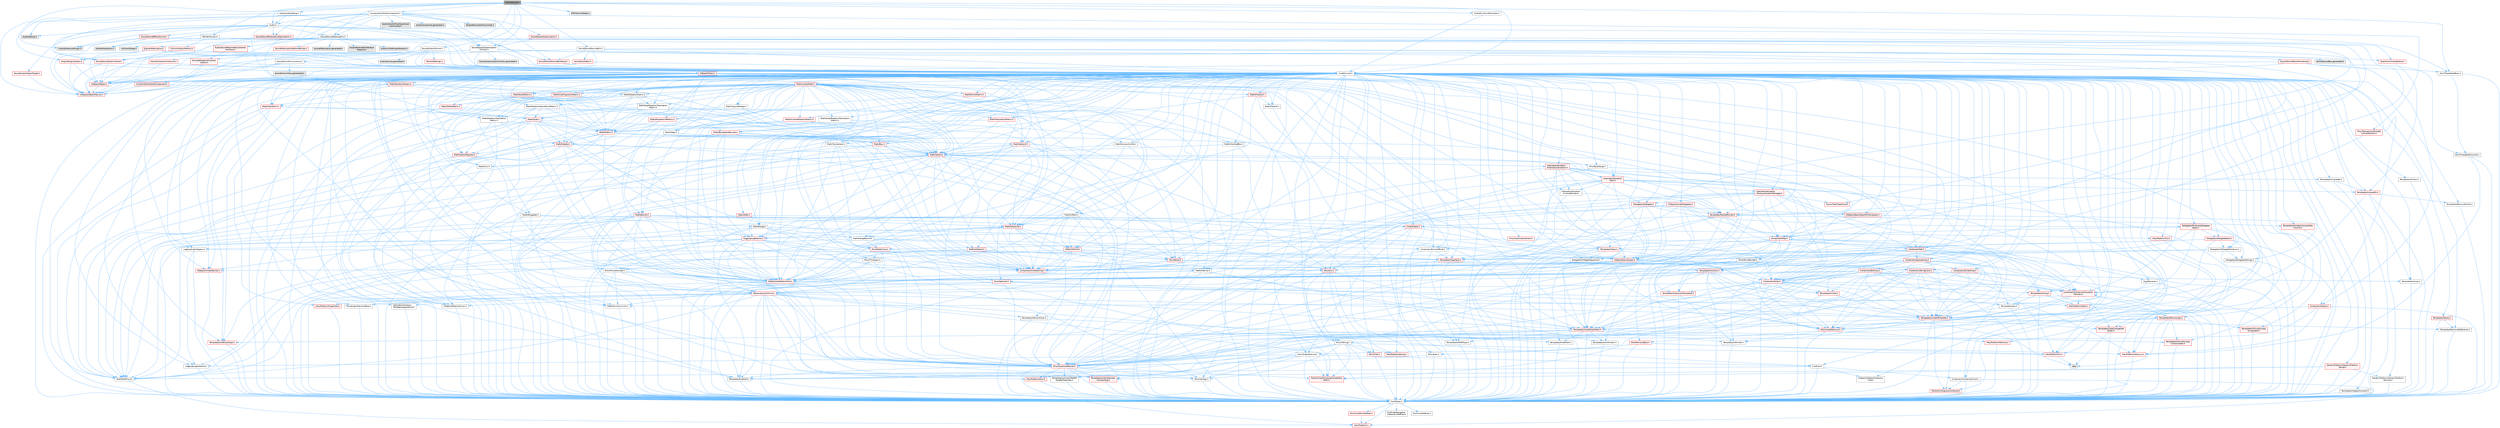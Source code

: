 digraph "ActiveSound.h"
{
 // INTERACTIVE_SVG=YES
 // LATEX_PDF_SIZE
  bgcolor="transparent";
  edge [fontname=Helvetica,fontsize=10,labelfontname=Helvetica,labelfontsize=10];
  node [fontname=Helvetica,fontsize=10,shape=box,height=0.2,width=0.4];
  Node1 [id="Node000001",label="ActiveSound.h",height=0.2,width=0.4,color="gray40", fillcolor="grey60", style="filled", fontcolor="black",tooltip=" "];
  Node1 -> Node2 [id="edge1_Node000001_Node000002",color="steelblue1",style="solid",tooltip=" "];
  Node2 [id="Node000002",label="CoreMinimal.h",height=0.2,width=0.4,color="grey40", fillcolor="white", style="filled",URL="$d7/d67/CoreMinimal_8h.html",tooltip=" "];
  Node2 -> Node3 [id="edge2_Node000002_Node000003",color="steelblue1",style="solid",tooltip=" "];
  Node3 [id="Node000003",label="CoreTypes.h",height=0.2,width=0.4,color="grey40", fillcolor="white", style="filled",URL="$dc/dec/CoreTypes_8h.html",tooltip=" "];
  Node3 -> Node4 [id="edge3_Node000003_Node000004",color="steelblue1",style="solid",tooltip=" "];
  Node4 [id="Node000004",label="HAL/Platform.h",height=0.2,width=0.4,color="red", fillcolor="#FFF0F0", style="filled",URL="$d9/dd0/Platform_8h.html",tooltip=" "];
  Node3 -> Node14 [id="edge4_Node000003_Node000014",color="steelblue1",style="solid",tooltip=" "];
  Node14 [id="Node000014",label="ProfilingDebugging\l/UMemoryDefines.h",height=0.2,width=0.4,color="grey40", fillcolor="white", style="filled",URL="$d2/da2/UMemoryDefines_8h.html",tooltip=" "];
  Node3 -> Node15 [id="edge5_Node000003_Node000015",color="steelblue1",style="solid",tooltip=" "];
  Node15 [id="Node000015",label="Misc/CoreMiscDefines.h",height=0.2,width=0.4,color="red", fillcolor="#FFF0F0", style="filled",URL="$da/d38/CoreMiscDefines_8h.html",tooltip=" "];
  Node15 -> Node4 [id="edge6_Node000015_Node000004",color="steelblue1",style="solid",tooltip=" "];
  Node3 -> Node16 [id="edge7_Node000003_Node000016",color="steelblue1",style="solid",tooltip=" "];
  Node16 [id="Node000016",label="Misc/CoreDefines.h",height=0.2,width=0.4,color="grey40", fillcolor="white", style="filled",URL="$d3/dd2/CoreDefines_8h.html",tooltip=" "];
  Node2 -> Node17 [id="edge8_Node000002_Node000017",color="steelblue1",style="solid",tooltip=" "];
  Node17 [id="Node000017",label="CoreFwd.h",height=0.2,width=0.4,color="grey40", fillcolor="white", style="filled",URL="$d1/d1e/CoreFwd_8h.html",tooltip=" "];
  Node17 -> Node3 [id="edge9_Node000017_Node000003",color="steelblue1",style="solid",tooltip=" "];
  Node17 -> Node18 [id="edge10_Node000017_Node000018",color="steelblue1",style="solid",tooltip=" "];
  Node18 [id="Node000018",label="Containers/ContainersFwd.h",height=0.2,width=0.4,color="grey40", fillcolor="white", style="filled",URL="$d4/d0a/ContainersFwd_8h.html",tooltip=" "];
  Node18 -> Node4 [id="edge11_Node000018_Node000004",color="steelblue1",style="solid",tooltip=" "];
  Node18 -> Node3 [id="edge12_Node000018_Node000003",color="steelblue1",style="solid",tooltip=" "];
  Node18 -> Node19 [id="edge13_Node000018_Node000019",color="steelblue1",style="solid",tooltip=" "];
  Node19 [id="Node000019",label="Traits/IsContiguousContainer.h",height=0.2,width=0.4,color="red", fillcolor="#FFF0F0", style="filled",URL="$d5/d3c/IsContiguousContainer_8h.html",tooltip=" "];
  Node19 -> Node3 [id="edge14_Node000019_Node000003",color="steelblue1",style="solid",tooltip=" "];
  Node17 -> Node22 [id="edge15_Node000017_Node000022",color="steelblue1",style="solid",tooltip=" "];
  Node22 [id="Node000022",label="Math/MathFwd.h",height=0.2,width=0.4,color="grey40", fillcolor="white", style="filled",URL="$d2/d10/MathFwd_8h.html",tooltip=" "];
  Node22 -> Node4 [id="edge16_Node000022_Node000004",color="steelblue1",style="solid",tooltip=" "];
  Node17 -> Node23 [id="edge17_Node000017_Node000023",color="steelblue1",style="solid",tooltip=" "];
  Node23 [id="Node000023",label="UObject/UObjectHierarchy\lFwd.h",height=0.2,width=0.4,color="grey40", fillcolor="white", style="filled",URL="$d3/d13/UObjectHierarchyFwd_8h.html",tooltip=" "];
  Node2 -> Node23 [id="edge18_Node000002_Node000023",color="steelblue1",style="solid",tooltip=" "];
  Node2 -> Node18 [id="edge19_Node000002_Node000018",color="steelblue1",style="solid",tooltip=" "];
  Node2 -> Node24 [id="edge20_Node000002_Node000024",color="steelblue1",style="solid",tooltip=" "];
  Node24 [id="Node000024",label="Misc/VarArgs.h",height=0.2,width=0.4,color="grey40", fillcolor="white", style="filled",URL="$d5/d6f/VarArgs_8h.html",tooltip=" "];
  Node24 -> Node3 [id="edge21_Node000024_Node000003",color="steelblue1",style="solid",tooltip=" "];
  Node2 -> Node25 [id="edge22_Node000002_Node000025",color="steelblue1",style="solid",tooltip=" "];
  Node25 [id="Node000025",label="Logging/LogVerbosity.h",height=0.2,width=0.4,color="grey40", fillcolor="white", style="filled",URL="$d2/d8f/LogVerbosity_8h.html",tooltip=" "];
  Node25 -> Node3 [id="edge23_Node000025_Node000003",color="steelblue1",style="solid",tooltip=" "];
  Node2 -> Node26 [id="edge24_Node000002_Node000026",color="steelblue1",style="solid",tooltip=" "];
  Node26 [id="Node000026",label="Misc/OutputDevice.h",height=0.2,width=0.4,color="grey40", fillcolor="white", style="filled",URL="$d7/d32/OutputDevice_8h.html",tooltip=" "];
  Node26 -> Node17 [id="edge25_Node000026_Node000017",color="steelblue1",style="solid",tooltip=" "];
  Node26 -> Node3 [id="edge26_Node000026_Node000003",color="steelblue1",style="solid",tooltip=" "];
  Node26 -> Node25 [id="edge27_Node000026_Node000025",color="steelblue1",style="solid",tooltip=" "];
  Node26 -> Node24 [id="edge28_Node000026_Node000024",color="steelblue1",style="solid",tooltip=" "];
  Node26 -> Node27 [id="edge29_Node000026_Node000027",color="steelblue1",style="solid",tooltip=" "];
  Node27 [id="Node000027",label="Templates/IsArrayOrRefOf\lTypeByPredicate.h",height=0.2,width=0.4,color="grey40", fillcolor="white", style="filled",URL="$d6/da1/IsArrayOrRefOfTypeByPredicate_8h.html",tooltip=" "];
  Node27 -> Node3 [id="edge30_Node000027_Node000003",color="steelblue1",style="solid",tooltip=" "];
  Node26 -> Node28 [id="edge31_Node000026_Node000028",color="steelblue1",style="solid",tooltip=" "];
  Node28 [id="Node000028",label="Templates/IsValidVariadic\lFunctionArg.h",height=0.2,width=0.4,color="red", fillcolor="#FFF0F0", style="filled",URL="$d0/dc8/IsValidVariadicFunctionArg_8h.html",tooltip=" "];
  Node28 -> Node3 [id="edge32_Node000028_Node000003",color="steelblue1",style="solid",tooltip=" "];
  Node26 -> Node30 [id="edge33_Node000026_Node000030",color="steelblue1",style="solid",tooltip=" "];
  Node30 [id="Node000030",label="Traits/IsCharEncodingCompatible\lWith.h",height=0.2,width=0.4,color="red", fillcolor="#FFF0F0", style="filled",URL="$df/dd1/IsCharEncodingCompatibleWith_8h.html",tooltip=" "];
  Node2 -> Node32 [id="edge34_Node000002_Node000032",color="steelblue1",style="solid",tooltip=" "];
  Node32 [id="Node000032",label="HAL/PlatformCrt.h",height=0.2,width=0.4,color="red", fillcolor="#FFF0F0", style="filled",URL="$d8/d75/PlatformCrt_8h.html",tooltip=" "];
  Node32 -> Node33 [id="edge35_Node000032_Node000033",color="steelblue1",style="solid",tooltip=" "];
  Node33 [id="Node000033",label="new",height=0.2,width=0.4,color="grey60", fillcolor="#E0E0E0", style="filled",tooltip=" "];
  Node2 -> Node42 [id="edge36_Node000002_Node000042",color="steelblue1",style="solid",tooltip=" "];
  Node42 [id="Node000042",label="HAL/PlatformMisc.h",height=0.2,width=0.4,color="red", fillcolor="#FFF0F0", style="filled",URL="$d0/df5/PlatformMisc_8h.html",tooltip=" "];
  Node42 -> Node3 [id="edge37_Node000042_Node000003",color="steelblue1",style="solid",tooltip=" "];
  Node2 -> Node61 [id="edge38_Node000002_Node000061",color="steelblue1",style="solid",tooltip=" "];
  Node61 [id="Node000061",label="Misc/AssertionMacros.h",height=0.2,width=0.4,color="red", fillcolor="#FFF0F0", style="filled",URL="$d0/dfa/AssertionMacros_8h.html",tooltip=" "];
  Node61 -> Node3 [id="edge39_Node000061_Node000003",color="steelblue1",style="solid",tooltip=" "];
  Node61 -> Node4 [id="edge40_Node000061_Node000004",color="steelblue1",style="solid",tooltip=" "];
  Node61 -> Node42 [id="edge41_Node000061_Node000042",color="steelblue1",style="solid",tooltip=" "];
  Node61 -> Node62 [id="edge42_Node000061_Node000062",color="steelblue1",style="solid",tooltip=" "];
  Node62 [id="Node000062",label="Templates/EnableIf.h",height=0.2,width=0.4,color="grey40", fillcolor="white", style="filled",URL="$d7/d60/EnableIf_8h.html",tooltip=" "];
  Node62 -> Node3 [id="edge43_Node000062_Node000003",color="steelblue1",style="solid",tooltip=" "];
  Node61 -> Node27 [id="edge44_Node000061_Node000027",color="steelblue1",style="solid",tooltip=" "];
  Node61 -> Node28 [id="edge45_Node000061_Node000028",color="steelblue1",style="solid",tooltip=" "];
  Node61 -> Node30 [id="edge46_Node000061_Node000030",color="steelblue1",style="solid",tooltip=" "];
  Node61 -> Node24 [id="edge47_Node000061_Node000024",color="steelblue1",style="solid",tooltip=" "];
  Node2 -> Node70 [id="edge48_Node000002_Node000070",color="steelblue1",style="solid",tooltip=" "];
  Node70 [id="Node000070",label="Templates/IsPointer.h",height=0.2,width=0.4,color="grey40", fillcolor="white", style="filled",URL="$d7/d05/IsPointer_8h.html",tooltip=" "];
  Node70 -> Node3 [id="edge49_Node000070_Node000003",color="steelblue1",style="solid",tooltip=" "];
  Node2 -> Node71 [id="edge50_Node000002_Node000071",color="steelblue1",style="solid",tooltip=" "];
  Node71 [id="Node000071",label="HAL/PlatformMemory.h",height=0.2,width=0.4,color="red", fillcolor="#FFF0F0", style="filled",URL="$de/d68/PlatformMemory_8h.html",tooltip=" "];
  Node71 -> Node3 [id="edge51_Node000071_Node000003",color="steelblue1",style="solid",tooltip=" "];
  Node2 -> Node54 [id="edge52_Node000002_Node000054",color="steelblue1",style="solid",tooltip=" "];
  Node54 [id="Node000054",label="HAL/PlatformAtomics.h",height=0.2,width=0.4,color="red", fillcolor="#FFF0F0", style="filled",URL="$d3/d36/PlatformAtomics_8h.html",tooltip=" "];
  Node54 -> Node3 [id="edge53_Node000054_Node000003",color="steelblue1",style="solid",tooltip=" "];
  Node2 -> Node76 [id="edge54_Node000002_Node000076",color="steelblue1",style="solid",tooltip=" "];
  Node76 [id="Node000076",label="Misc/Exec.h",height=0.2,width=0.4,color="grey40", fillcolor="white", style="filled",URL="$de/ddb/Exec_8h.html",tooltip=" "];
  Node76 -> Node3 [id="edge55_Node000076_Node000003",color="steelblue1",style="solid",tooltip=" "];
  Node76 -> Node61 [id="edge56_Node000076_Node000061",color="steelblue1",style="solid",tooltip=" "];
  Node2 -> Node77 [id="edge57_Node000002_Node000077",color="steelblue1",style="solid",tooltip=" "];
  Node77 [id="Node000077",label="HAL/MemoryBase.h",height=0.2,width=0.4,color="red", fillcolor="#FFF0F0", style="filled",URL="$d6/d9f/MemoryBase_8h.html",tooltip=" "];
  Node77 -> Node3 [id="edge58_Node000077_Node000003",color="steelblue1",style="solid",tooltip=" "];
  Node77 -> Node54 [id="edge59_Node000077_Node000054",color="steelblue1",style="solid",tooltip=" "];
  Node77 -> Node32 [id="edge60_Node000077_Node000032",color="steelblue1",style="solid",tooltip=" "];
  Node77 -> Node76 [id="edge61_Node000077_Node000076",color="steelblue1",style="solid",tooltip=" "];
  Node77 -> Node26 [id="edge62_Node000077_Node000026",color="steelblue1",style="solid",tooltip=" "];
  Node2 -> Node87 [id="edge63_Node000002_Node000087",color="steelblue1",style="solid",tooltip=" "];
  Node87 [id="Node000087",label="HAL/UnrealMemory.h",height=0.2,width=0.4,color="red", fillcolor="#FFF0F0", style="filled",URL="$d9/d96/UnrealMemory_8h.html",tooltip=" "];
  Node87 -> Node3 [id="edge64_Node000087_Node000003",color="steelblue1",style="solid",tooltip=" "];
  Node87 -> Node77 [id="edge65_Node000087_Node000077",color="steelblue1",style="solid",tooltip=" "];
  Node87 -> Node71 [id="edge66_Node000087_Node000071",color="steelblue1",style="solid",tooltip=" "];
  Node87 -> Node70 [id="edge67_Node000087_Node000070",color="steelblue1",style="solid",tooltip=" "];
  Node2 -> Node89 [id="edge68_Node000002_Node000089",color="steelblue1",style="solid",tooltip=" "];
  Node89 [id="Node000089",label="Templates/IsArithmetic.h",height=0.2,width=0.4,color="grey40", fillcolor="white", style="filled",URL="$d2/d5d/IsArithmetic_8h.html",tooltip=" "];
  Node89 -> Node3 [id="edge69_Node000089_Node000003",color="steelblue1",style="solid",tooltip=" "];
  Node2 -> Node83 [id="edge70_Node000002_Node000083",color="steelblue1",style="solid",tooltip=" "];
  Node83 [id="Node000083",label="Templates/AndOrNot.h",height=0.2,width=0.4,color="grey40", fillcolor="white", style="filled",URL="$db/d0a/AndOrNot_8h.html",tooltip=" "];
  Node83 -> Node3 [id="edge71_Node000083_Node000003",color="steelblue1",style="solid",tooltip=" "];
  Node2 -> Node90 [id="edge72_Node000002_Node000090",color="steelblue1",style="solid",tooltip=" "];
  Node90 [id="Node000090",label="Templates/IsPODType.h",height=0.2,width=0.4,color="grey40", fillcolor="white", style="filled",URL="$d7/db1/IsPODType_8h.html",tooltip=" "];
  Node90 -> Node3 [id="edge73_Node000090_Node000003",color="steelblue1",style="solid",tooltip=" "];
  Node2 -> Node91 [id="edge74_Node000002_Node000091",color="steelblue1",style="solid",tooltip=" "];
  Node91 [id="Node000091",label="Templates/IsUECoreType.h",height=0.2,width=0.4,color="red", fillcolor="#FFF0F0", style="filled",URL="$d1/db8/IsUECoreType_8h.html",tooltip=" "];
  Node91 -> Node3 [id="edge75_Node000091_Node000003",color="steelblue1",style="solid",tooltip=" "];
  Node2 -> Node84 [id="edge76_Node000002_Node000084",color="steelblue1",style="solid",tooltip=" "];
  Node84 [id="Node000084",label="Templates/IsTriviallyCopy\lConstructible.h",height=0.2,width=0.4,color="red", fillcolor="#FFF0F0", style="filled",URL="$d3/d78/IsTriviallyCopyConstructible_8h.html",tooltip=" "];
  Node84 -> Node3 [id="edge77_Node000084_Node000003",color="steelblue1",style="solid",tooltip=" "];
  Node2 -> Node92 [id="edge78_Node000002_Node000092",color="steelblue1",style="solid",tooltip=" "];
  Node92 [id="Node000092",label="Templates/UnrealTypeTraits.h",height=0.2,width=0.4,color="red", fillcolor="#FFF0F0", style="filled",URL="$d2/d2d/UnrealTypeTraits_8h.html",tooltip=" "];
  Node92 -> Node3 [id="edge79_Node000092_Node000003",color="steelblue1",style="solid",tooltip=" "];
  Node92 -> Node70 [id="edge80_Node000092_Node000070",color="steelblue1",style="solid",tooltip=" "];
  Node92 -> Node61 [id="edge81_Node000092_Node000061",color="steelblue1",style="solid",tooltip=" "];
  Node92 -> Node83 [id="edge82_Node000092_Node000083",color="steelblue1",style="solid",tooltip=" "];
  Node92 -> Node62 [id="edge83_Node000092_Node000062",color="steelblue1",style="solid",tooltip=" "];
  Node92 -> Node89 [id="edge84_Node000092_Node000089",color="steelblue1",style="solid",tooltip=" "];
  Node92 -> Node90 [id="edge85_Node000092_Node000090",color="steelblue1",style="solid",tooltip=" "];
  Node92 -> Node91 [id="edge86_Node000092_Node000091",color="steelblue1",style="solid",tooltip=" "];
  Node92 -> Node84 [id="edge87_Node000092_Node000084",color="steelblue1",style="solid",tooltip=" "];
  Node2 -> Node62 [id="edge88_Node000002_Node000062",color="steelblue1",style="solid",tooltip=" "];
  Node2 -> Node94 [id="edge89_Node000002_Node000094",color="steelblue1",style="solid",tooltip=" "];
  Node94 [id="Node000094",label="Templates/RemoveReference.h",height=0.2,width=0.4,color="grey40", fillcolor="white", style="filled",URL="$da/dbe/RemoveReference_8h.html",tooltip=" "];
  Node94 -> Node3 [id="edge90_Node000094_Node000003",color="steelblue1",style="solid",tooltip=" "];
  Node2 -> Node95 [id="edge91_Node000002_Node000095",color="steelblue1",style="solid",tooltip=" "];
  Node95 [id="Node000095",label="Templates/IntegralConstant.h",height=0.2,width=0.4,color="grey40", fillcolor="white", style="filled",URL="$db/d1b/IntegralConstant_8h.html",tooltip=" "];
  Node95 -> Node3 [id="edge92_Node000095_Node000003",color="steelblue1",style="solid",tooltip=" "];
  Node2 -> Node96 [id="edge93_Node000002_Node000096",color="steelblue1",style="solid",tooltip=" "];
  Node96 [id="Node000096",label="Templates/IsClass.h",height=0.2,width=0.4,color="grey40", fillcolor="white", style="filled",URL="$db/dcb/IsClass_8h.html",tooltip=" "];
  Node96 -> Node3 [id="edge94_Node000096_Node000003",color="steelblue1",style="solid",tooltip=" "];
  Node2 -> Node97 [id="edge95_Node000002_Node000097",color="steelblue1",style="solid",tooltip=" "];
  Node97 [id="Node000097",label="Templates/TypeCompatible\lBytes.h",height=0.2,width=0.4,color="red", fillcolor="#FFF0F0", style="filled",URL="$df/d0a/TypeCompatibleBytes_8h.html",tooltip=" "];
  Node97 -> Node3 [id="edge96_Node000097_Node000003",color="steelblue1",style="solid",tooltip=" "];
  Node97 -> Node33 [id="edge97_Node000097_Node000033",color="steelblue1",style="solid",tooltip=" "];
  Node2 -> Node19 [id="edge98_Node000002_Node000019",color="steelblue1",style="solid",tooltip=" "];
  Node2 -> Node98 [id="edge99_Node000002_Node000098",color="steelblue1",style="solid",tooltip=" "];
  Node98 [id="Node000098",label="Templates/UnrealTemplate.h",height=0.2,width=0.4,color="red", fillcolor="#FFF0F0", style="filled",URL="$d4/d24/UnrealTemplate_8h.html",tooltip=" "];
  Node98 -> Node3 [id="edge100_Node000098_Node000003",color="steelblue1",style="solid",tooltip=" "];
  Node98 -> Node70 [id="edge101_Node000098_Node000070",color="steelblue1",style="solid",tooltip=" "];
  Node98 -> Node87 [id="edge102_Node000098_Node000087",color="steelblue1",style="solid",tooltip=" "];
  Node98 -> Node92 [id="edge103_Node000098_Node000092",color="steelblue1",style="solid",tooltip=" "];
  Node98 -> Node94 [id="edge104_Node000098_Node000094",color="steelblue1",style="solid",tooltip=" "];
  Node98 -> Node97 [id="edge105_Node000098_Node000097",color="steelblue1",style="solid",tooltip=" "];
  Node98 -> Node19 [id="edge106_Node000098_Node000019",color="steelblue1",style="solid",tooltip=" "];
  Node2 -> Node47 [id="edge107_Node000002_Node000047",color="steelblue1",style="solid",tooltip=" "];
  Node47 [id="Node000047",label="Math/NumericLimits.h",height=0.2,width=0.4,color="grey40", fillcolor="white", style="filled",URL="$df/d1b/NumericLimits_8h.html",tooltip=" "];
  Node47 -> Node3 [id="edge108_Node000047_Node000003",color="steelblue1",style="solid",tooltip=" "];
  Node2 -> Node102 [id="edge109_Node000002_Node000102",color="steelblue1",style="solid",tooltip=" "];
  Node102 [id="Node000102",label="HAL/PlatformMath.h",height=0.2,width=0.4,color="red", fillcolor="#FFF0F0", style="filled",URL="$dc/d53/PlatformMath_8h.html",tooltip=" "];
  Node102 -> Node3 [id="edge110_Node000102_Node000003",color="steelblue1",style="solid",tooltip=" "];
  Node2 -> Node85 [id="edge111_Node000002_Node000085",color="steelblue1",style="solid",tooltip=" "];
  Node85 [id="Node000085",label="Templates/IsTriviallyCopy\lAssignable.h",height=0.2,width=0.4,color="red", fillcolor="#FFF0F0", style="filled",URL="$d2/df2/IsTriviallyCopyAssignable_8h.html",tooltip=" "];
  Node85 -> Node3 [id="edge112_Node000085_Node000003",color="steelblue1",style="solid",tooltip=" "];
  Node2 -> Node110 [id="edge113_Node000002_Node000110",color="steelblue1",style="solid",tooltip=" "];
  Node110 [id="Node000110",label="Templates/MemoryOps.h",height=0.2,width=0.4,color="red", fillcolor="#FFF0F0", style="filled",URL="$db/dea/MemoryOps_8h.html",tooltip=" "];
  Node110 -> Node3 [id="edge114_Node000110_Node000003",color="steelblue1",style="solid",tooltip=" "];
  Node110 -> Node87 [id="edge115_Node000110_Node000087",color="steelblue1",style="solid",tooltip=" "];
  Node110 -> Node85 [id="edge116_Node000110_Node000085",color="steelblue1",style="solid",tooltip=" "];
  Node110 -> Node84 [id="edge117_Node000110_Node000084",color="steelblue1",style="solid",tooltip=" "];
  Node110 -> Node92 [id="edge118_Node000110_Node000092",color="steelblue1",style="solid",tooltip=" "];
  Node110 -> Node33 [id="edge119_Node000110_Node000033",color="steelblue1",style="solid",tooltip=" "];
  Node2 -> Node111 [id="edge120_Node000002_Node000111",color="steelblue1",style="solid",tooltip=" "];
  Node111 [id="Node000111",label="Containers/ContainerAllocation\lPolicies.h",height=0.2,width=0.4,color="red", fillcolor="#FFF0F0", style="filled",URL="$d7/dff/ContainerAllocationPolicies_8h.html",tooltip=" "];
  Node111 -> Node3 [id="edge121_Node000111_Node000003",color="steelblue1",style="solid",tooltip=" "];
  Node111 -> Node111 [id="edge122_Node000111_Node000111",color="steelblue1",style="solid",tooltip=" "];
  Node111 -> Node102 [id="edge123_Node000111_Node000102",color="steelblue1",style="solid",tooltip=" "];
  Node111 -> Node87 [id="edge124_Node000111_Node000087",color="steelblue1",style="solid",tooltip=" "];
  Node111 -> Node47 [id="edge125_Node000111_Node000047",color="steelblue1",style="solid",tooltip=" "];
  Node111 -> Node61 [id="edge126_Node000111_Node000061",color="steelblue1",style="solid",tooltip=" "];
  Node111 -> Node110 [id="edge127_Node000111_Node000110",color="steelblue1",style="solid",tooltip=" "];
  Node111 -> Node97 [id="edge128_Node000111_Node000097",color="steelblue1",style="solid",tooltip=" "];
  Node2 -> Node114 [id="edge129_Node000002_Node000114",color="steelblue1",style="solid",tooltip=" "];
  Node114 [id="Node000114",label="Templates/IsEnumClass.h",height=0.2,width=0.4,color="grey40", fillcolor="white", style="filled",URL="$d7/d15/IsEnumClass_8h.html",tooltip=" "];
  Node114 -> Node3 [id="edge130_Node000114_Node000003",color="steelblue1",style="solid",tooltip=" "];
  Node114 -> Node83 [id="edge131_Node000114_Node000083",color="steelblue1",style="solid",tooltip=" "];
  Node2 -> Node115 [id="edge132_Node000002_Node000115",color="steelblue1",style="solid",tooltip=" "];
  Node115 [id="Node000115",label="HAL/PlatformProperties.h",height=0.2,width=0.4,color="red", fillcolor="#FFF0F0", style="filled",URL="$d9/db0/PlatformProperties_8h.html",tooltip=" "];
  Node115 -> Node3 [id="edge133_Node000115_Node000003",color="steelblue1",style="solid",tooltip=" "];
  Node2 -> Node118 [id="edge134_Node000002_Node000118",color="steelblue1",style="solid",tooltip=" "];
  Node118 [id="Node000118",label="Misc/EngineVersionBase.h",height=0.2,width=0.4,color="grey40", fillcolor="white", style="filled",URL="$d5/d2b/EngineVersionBase_8h.html",tooltip=" "];
  Node118 -> Node3 [id="edge135_Node000118_Node000003",color="steelblue1",style="solid",tooltip=" "];
  Node2 -> Node119 [id="edge136_Node000002_Node000119",color="steelblue1",style="solid",tooltip=" "];
  Node119 [id="Node000119",label="Internationalization\l/TextNamespaceFwd.h",height=0.2,width=0.4,color="grey40", fillcolor="white", style="filled",URL="$d8/d97/TextNamespaceFwd_8h.html",tooltip=" "];
  Node119 -> Node3 [id="edge137_Node000119_Node000003",color="steelblue1",style="solid",tooltip=" "];
  Node2 -> Node120 [id="edge138_Node000002_Node000120",color="steelblue1",style="solid",tooltip=" "];
  Node120 [id="Node000120",label="Serialization/Archive.h",height=0.2,width=0.4,color="red", fillcolor="#FFF0F0", style="filled",URL="$d7/d3b/Archive_8h.html",tooltip=" "];
  Node120 -> Node17 [id="edge139_Node000120_Node000017",color="steelblue1",style="solid",tooltip=" "];
  Node120 -> Node3 [id="edge140_Node000120_Node000003",color="steelblue1",style="solid",tooltip=" "];
  Node120 -> Node115 [id="edge141_Node000120_Node000115",color="steelblue1",style="solid",tooltip=" "];
  Node120 -> Node119 [id="edge142_Node000120_Node000119",color="steelblue1",style="solid",tooltip=" "];
  Node120 -> Node22 [id="edge143_Node000120_Node000022",color="steelblue1",style="solid",tooltip=" "];
  Node120 -> Node61 [id="edge144_Node000120_Node000061",color="steelblue1",style="solid",tooltip=" "];
  Node120 -> Node118 [id="edge145_Node000120_Node000118",color="steelblue1",style="solid",tooltip=" "];
  Node120 -> Node24 [id="edge146_Node000120_Node000024",color="steelblue1",style="solid",tooltip=" "];
  Node120 -> Node62 [id="edge147_Node000120_Node000062",color="steelblue1",style="solid",tooltip=" "];
  Node120 -> Node27 [id="edge148_Node000120_Node000027",color="steelblue1",style="solid",tooltip=" "];
  Node120 -> Node114 [id="edge149_Node000120_Node000114",color="steelblue1",style="solid",tooltip=" "];
  Node120 -> Node28 [id="edge150_Node000120_Node000028",color="steelblue1",style="solid",tooltip=" "];
  Node120 -> Node98 [id="edge151_Node000120_Node000098",color="steelblue1",style="solid",tooltip=" "];
  Node120 -> Node30 [id="edge152_Node000120_Node000030",color="steelblue1",style="solid",tooltip=" "];
  Node120 -> Node123 [id="edge153_Node000120_Node000123",color="steelblue1",style="solid",tooltip=" "];
  Node123 [id="Node000123",label="UObject/ObjectVersion.h",height=0.2,width=0.4,color="grey40", fillcolor="white", style="filled",URL="$da/d63/ObjectVersion_8h.html",tooltip=" "];
  Node123 -> Node3 [id="edge154_Node000123_Node000003",color="steelblue1",style="solid",tooltip=" "];
  Node2 -> Node124 [id="edge155_Node000002_Node000124",color="steelblue1",style="solid",tooltip=" "];
  Node124 [id="Node000124",label="Templates/Less.h",height=0.2,width=0.4,color="grey40", fillcolor="white", style="filled",URL="$de/dc8/Less_8h.html",tooltip=" "];
  Node124 -> Node3 [id="edge156_Node000124_Node000003",color="steelblue1",style="solid",tooltip=" "];
  Node124 -> Node98 [id="edge157_Node000124_Node000098",color="steelblue1",style="solid",tooltip=" "];
  Node2 -> Node125 [id="edge158_Node000002_Node000125",color="steelblue1",style="solid",tooltip=" "];
  Node125 [id="Node000125",label="Templates/Sorting.h",height=0.2,width=0.4,color="red", fillcolor="#FFF0F0", style="filled",URL="$d3/d9e/Sorting_8h.html",tooltip=" "];
  Node125 -> Node3 [id="edge159_Node000125_Node000003",color="steelblue1",style="solid",tooltip=" "];
  Node125 -> Node102 [id="edge160_Node000125_Node000102",color="steelblue1",style="solid",tooltip=" "];
  Node125 -> Node124 [id="edge161_Node000125_Node000124",color="steelblue1",style="solid",tooltip=" "];
  Node2 -> Node136 [id="edge162_Node000002_Node000136",color="steelblue1",style="solid",tooltip=" "];
  Node136 [id="Node000136",label="Misc/Char.h",height=0.2,width=0.4,color="red", fillcolor="#FFF0F0", style="filled",URL="$d0/d58/Char_8h.html",tooltip=" "];
  Node136 -> Node3 [id="edge163_Node000136_Node000003",color="steelblue1",style="solid",tooltip=" "];
  Node2 -> Node139 [id="edge164_Node000002_Node000139",color="steelblue1",style="solid",tooltip=" "];
  Node139 [id="Node000139",label="GenericPlatform/GenericPlatform\lStricmp.h",height=0.2,width=0.4,color="grey40", fillcolor="white", style="filled",URL="$d2/d86/GenericPlatformStricmp_8h.html",tooltip=" "];
  Node139 -> Node3 [id="edge165_Node000139_Node000003",color="steelblue1",style="solid",tooltip=" "];
  Node2 -> Node140 [id="edge166_Node000002_Node000140",color="steelblue1",style="solid",tooltip=" "];
  Node140 [id="Node000140",label="GenericPlatform/GenericPlatform\lString.h",height=0.2,width=0.4,color="red", fillcolor="#FFF0F0", style="filled",URL="$dd/d20/GenericPlatformString_8h.html",tooltip=" "];
  Node140 -> Node3 [id="edge167_Node000140_Node000003",color="steelblue1",style="solid",tooltip=" "];
  Node140 -> Node139 [id="edge168_Node000140_Node000139",color="steelblue1",style="solid",tooltip=" "];
  Node140 -> Node62 [id="edge169_Node000140_Node000062",color="steelblue1",style="solid",tooltip=" "];
  Node140 -> Node30 [id="edge170_Node000140_Node000030",color="steelblue1",style="solid",tooltip=" "];
  Node2 -> Node73 [id="edge171_Node000002_Node000073",color="steelblue1",style="solid",tooltip=" "];
  Node73 [id="Node000073",label="HAL/PlatformString.h",height=0.2,width=0.4,color="red", fillcolor="#FFF0F0", style="filled",URL="$db/db5/PlatformString_8h.html",tooltip=" "];
  Node73 -> Node3 [id="edge172_Node000073_Node000003",color="steelblue1",style="solid",tooltip=" "];
  Node2 -> Node143 [id="edge173_Node000002_Node000143",color="steelblue1",style="solid",tooltip=" "];
  Node143 [id="Node000143",label="Misc/CString.h",height=0.2,width=0.4,color="grey40", fillcolor="white", style="filled",URL="$d2/d49/CString_8h.html",tooltip=" "];
  Node143 -> Node3 [id="edge174_Node000143_Node000003",color="steelblue1",style="solid",tooltip=" "];
  Node143 -> Node32 [id="edge175_Node000143_Node000032",color="steelblue1",style="solid",tooltip=" "];
  Node143 -> Node73 [id="edge176_Node000143_Node000073",color="steelblue1",style="solid",tooltip=" "];
  Node143 -> Node61 [id="edge177_Node000143_Node000061",color="steelblue1",style="solid",tooltip=" "];
  Node143 -> Node136 [id="edge178_Node000143_Node000136",color="steelblue1",style="solid",tooltip=" "];
  Node143 -> Node24 [id="edge179_Node000143_Node000024",color="steelblue1",style="solid",tooltip=" "];
  Node143 -> Node27 [id="edge180_Node000143_Node000027",color="steelblue1",style="solid",tooltip=" "];
  Node143 -> Node28 [id="edge181_Node000143_Node000028",color="steelblue1",style="solid",tooltip=" "];
  Node143 -> Node30 [id="edge182_Node000143_Node000030",color="steelblue1",style="solid",tooltip=" "];
  Node2 -> Node144 [id="edge183_Node000002_Node000144",color="steelblue1",style="solid",tooltip=" "];
  Node144 [id="Node000144",label="Misc/Crc.h",height=0.2,width=0.4,color="red", fillcolor="#FFF0F0", style="filled",URL="$d4/dd2/Crc_8h.html",tooltip=" "];
  Node144 -> Node3 [id="edge184_Node000144_Node000003",color="steelblue1",style="solid",tooltip=" "];
  Node144 -> Node73 [id="edge185_Node000144_Node000073",color="steelblue1",style="solid",tooltip=" "];
  Node144 -> Node61 [id="edge186_Node000144_Node000061",color="steelblue1",style="solid",tooltip=" "];
  Node144 -> Node143 [id="edge187_Node000144_Node000143",color="steelblue1",style="solid",tooltip=" "];
  Node144 -> Node136 [id="edge188_Node000144_Node000136",color="steelblue1",style="solid",tooltip=" "];
  Node144 -> Node92 [id="edge189_Node000144_Node000092",color="steelblue1",style="solid",tooltip=" "];
  Node2 -> Node135 [id="edge190_Node000002_Node000135",color="steelblue1",style="solid",tooltip=" "];
  Node135 [id="Node000135",label="Math/UnrealMathUtility.h",height=0.2,width=0.4,color="red", fillcolor="#FFF0F0", style="filled",URL="$db/db8/UnrealMathUtility_8h.html",tooltip=" "];
  Node135 -> Node3 [id="edge191_Node000135_Node000003",color="steelblue1",style="solid",tooltip=" "];
  Node135 -> Node61 [id="edge192_Node000135_Node000061",color="steelblue1",style="solid",tooltip=" "];
  Node135 -> Node102 [id="edge193_Node000135_Node000102",color="steelblue1",style="solid",tooltip=" "];
  Node135 -> Node22 [id="edge194_Node000135_Node000022",color="steelblue1",style="solid",tooltip=" "];
  Node2 -> Node145 [id="edge195_Node000002_Node000145",color="steelblue1",style="solid",tooltip=" "];
  Node145 [id="Node000145",label="Containers/UnrealString.h",height=0.2,width=0.4,color="red", fillcolor="#FFF0F0", style="filled",URL="$d5/dba/UnrealString_8h.html",tooltip=" "];
  Node2 -> Node149 [id="edge196_Node000002_Node000149",color="steelblue1",style="solid",tooltip=" "];
  Node149 [id="Node000149",label="Containers/Array.h",height=0.2,width=0.4,color="red", fillcolor="#FFF0F0", style="filled",URL="$df/dd0/Array_8h.html",tooltip=" "];
  Node149 -> Node3 [id="edge197_Node000149_Node000003",color="steelblue1",style="solid",tooltip=" "];
  Node149 -> Node61 [id="edge198_Node000149_Node000061",color="steelblue1",style="solid",tooltip=" "];
  Node149 -> Node87 [id="edge199_Node000149_Node000087",color="steelblue1",style="solid",tooltip=" "];
  Node149 -> Node92 [id="edge200_Node000149_Node000092",color="steelblue1",style="solid",tooltip=" "];
  Node149 -> Node98 [id="edge201_Node000149_Node000098",color="steelblue1",style="solid",tooltip=" "];
  Node149 -> Node111 [id="edge202_Node000149_Node000111",color="steelblue1",style="solid",tooltip=" "];
  Node149 -> Node120 [id="edge203_Node000149_Node000120",color="steelblue1",style="solid",tooltip=" "];
  Node149 -> Node128 [id="edge204_Node000149_Node000128",color="steelblue1",style="solid",tooltip=" "];
  Node128 [id="Node000128",label="Templates/Invoke.h",height=0.2,width=0.4,color="red", fillcolor="#FFF0F0", style="filled",URL="$d7/deb/Invoke_8h.html",tooltip=" "];
  Node128 -> Node3 [id="edge205_Node000128_Node000003",color="steelblue1",style="solid",tooltip=" "];
  Node128 -> Node98 [id="edge206_Node000128_Node000098",color="steelblue1",style="solid",tooltip=" "];
  Node149 -> Node124 [id="edge207_Node000149_Node000124",color="steelblue1",style="solid",tooltip=" "];
  Node149 -> Node125 [id="edge208_Node000149_Node000125",color="steelblue1",style="solid",tooltip=" "];
  Node149 -> Node172 [id="edge209_Node000149_Node000172",color="steelblue1",style="solid",tooltip=" "];
  Node172 [id="Node000172",label="Templates/AlignmentTemplates.h",height=0.2,width=0.4,color="red", fillcolor="#FFF0F0", style="filled",URL="$dd/d32/AlignmentTemplates_8h.html",tooltip=" "];
  Node172 -> Node3 [id="edge210_Node000172_Node000003",color="steelblue1",style="solid",tooltip=" "];
  Node172 -> Node70 [id="edge211_Node000172_Node000070",color="steelblue1",style="solid",tooltip=" "];
  Node2 -> Node173 [id="edge212_Node000002_Node000173",color="steelblue1",style="solid",tooltip=" "];
  Node173 [id="Node000173",label="Misc/FrameNumber.h",height=0.2,width=0.4,color="grey40", fillcolor="white", style="filled",URL="$dd/dbd/FrameNumber_8h.html",tooltip=" "];
  Node173 -> Node3 [id="edge213_Node000173_Node000003",color="steelblue1",style="solid",tooltip=" "];
  Node173 -> Node47 [id="edge214_Node000173_Node000047",color="steelblue1",style="solid",tooltip=" "];
  Node173 -> Node135 [id="edge215_Node000173_Node000135",color="steelblue1",style="solid",tooltip=" "];
  Node173 -> Node62 [id="edge216_Node000173_Node000062",color="steelblue1",style="solid",tooltip=" "];
  Node173 -> Node92 [id="edge217_Node000173_Node000092",color="steelblue1",style="solid",tooltip=" "];
  Node2 -> Node174 [id="edge218_Node000002_Node000174",color="steelblue1",style="solid",tooltip=" "];
  Node174 [id="Node000174",label="Misc/Timespan.h",height=0.2,width=0.4,color="grey40", fillcolor="white", style="filled",URL="$da/dd9/Timespan_8h.html",tooltip=" "];
  Node174 -> Node3 [id="edge219_Node000174_Node000003",color="steelblue1",style="solid",tooltip=" "];
  Node174 -> Node175 [id="edge220_Node000174_Node000175",color="steelblue1",style="solid",tooltip=" "];
  Node175 [id="Node000175",label="Math/Interval.h",height=0.2,width=0.4,color="grey40", fillcolor="white", style="filled",URL="$d1/d55/Interval_8h.html",tooltip=" "];
  Node175 -> Node3 [id="edge221_Node000175_Node000003",color="steelblue1",style="solid",tooltip=" "];
  Node175 -> Node89 [id="edge222_Node000175_Node000089",color="steelblue1",style="solid",tooltip=" "];
  Node175 -> Node92 [id="edge223_Node000175_Node000092",color="steelblue1",style="solid",tooltip=" "];
  Node175 -> Node47 [id="edge224_Node000175_Node000047",color="steelblue1",style="solid",tooltip=" "];
  Node175 -> Node135 [id="edge225_Node000175_Node000135",color="steelblue1",style="solid",tooltip=" "];
  Node174 -> Node135 [id="edge226_Node000174_Node000135",color="steelblue1",style="solid",tooltip=" "];
  Node174 -> Node61 [id="edge227_Node000174_Node000061",color="steelblue1",style="solid",tooltip=" "];
  Node2 -> Node176 [id="edge228_Node000002_Node000176",color="steelblue1",style="solid",tooltip=" "];
  Node176 [id="Node000176",label="Containers/StringConv.h",height=0.2,width=0.4,color="red", fillcolor="#FFF0F0", style="filled",URL="$d3/ddf/StringConv_8h.html",tooltip=" "];
  Node176 -> Node3 [id="edge229_Node000176_Node000003",color="steelblue1",style="solid",tooltip=" "];
  Node176 -> Node61 [id="edge230_Node000176_Node000061",color="steelblue1",style="solid",tooltip=" "];
  Node176 -> Node111 [id="edge231_Node000176_Node000111",color="steelblue1",style="solid",tooltip=" "];
  Node176 -> Node149 [id="edge232_Node000176_Node000149",color="steelblue1",style="solid",tooltip=" "];
  Node176 -> Node143 [id="edge233_Node000176_Node000143",color="steelblue1",style="solid",tooltip=" "];
  Node176 -> Node177 [id="edge234_Node000176_Node000177",color="steelblue1",style="solid",tooltip=" "];
  Node177 [id="Node000177",label="Templates/IsArray.h",height=0.2,width=0.4,color="grey40", fillcolor="white", style="filled",URL="$d8/d8d/IsArray_8h.html",tooltip=" "];
  Node177 -> Node3 [id="edge235_Node000177_Node000003",color="steelblue1",style="solid",tooltip=" "];
  Node176 -> Node98 [id="edge236_Node000176_Node000098",color="steelblue1",style="solid",tooltip=" "];
  Node176 -> Node92 [id="edge237_Node000176_Node000092",color="steelblue1",style="solid",tooltip=" "];
  Node176 -> Node30 [id="edge238_Node000176_Node000030",color="steelblue1",style="solid",tooltip=" "];
  Node176 -> Node19 [id="edge239_Node000176_Node000019",color="steelblue1",style="solid",tooltip=" "];
  Node2 -> Node178 [id="edge240_Node000002_Node000178",color="steelblue1",style="solid",tooltip=" "];
  Node178 [id="Node000178",label="UObject/UnrealNames.h",height=0.2,width=0.4,color="red", fillcolor="#FFF0F0", style="filled",URL="$d8/db1/UnrealNames_8h.html",tooltip=" "];
  Node178 -> Node3 [id="edge241_Node000178_Node000003",color="steelblue1",style="solid",tooltip=" "];
  Node2 -> Node180 [id="edge242_Node000002_Node000180",color="steelblue1",style="solid",tooltip=" "];
  Node180 [id="Node000180",label="UObject/NameTypes.h",height=0.2,width=0.4,color="red", fillcolor="#FFF0F0", style="filled",URL="$d6/d35/NameTypes_8h.html",tooltip=" "];
  Node180 -> Node3 [id="edge243_Node000180_Node000003",color="steelblue1",style="solid",tooltip=" "];
  Node180 -> Node61 [id="edge244_Node000180_Node000061",color="steelblue1",style="solid",tooltip=" "];
  Node180 -> Node87 [id="edge245_Node000180_Node000087",color="steelblue1",style="solid",tooltip=" "];
  Node180 -> Node92 [id="edge246_Node000180_Node000092",color="steelblue1",style="solid",tooltip=" "];
  Node180 -> Node98 [id="edge247_Node000180_Node000098",color="steelblue1",style="solid",tooltip=" "];
  Node180 -> Node145 [id="edge248_Node000180_Node000145",color="steelblue1",style="solid",tooltip=" "];
  Node180 -> Node176 [id="edge249_Node000180_Node000176",color="steelblue1",style="solid",tooltip=" "];
  Node180 -> Node178 [id="edge250_Node000180_Node000178",color="steelblue1",style="solid",tooltip=" "];
  Node2 -> Node188 [id="edge251_Node000002_Node000188",color="steelblue1",style="solid",tooltip=" "];
  Node188 [id="Node000188",label="Misc/Parse.h",height=0.2,width=0.4,color="red", fillcolor="#FFF0F0", style="filled",URL="$dc/d71/Parse_8h.html",tooltip=" "];
  Node188 -> Node145 [id="edge252_Node000188_Node000145",color="steelblue1",style="solid",tooltip=" "];
  Node188 -> Node3 [id="edge253_Node000188_Node000003",color="steelblue1",style="solid",tooltip=" "];
  Node188 -> Node32 [id="edge254_Node000188_Node000032",color="steelblue1",style="solid",tooltip=" "];
  Node188 -> Node189 [id="edge255_Node000188_Node000189",color="steelblue1",style="solid",tooltip=" "];
  Node189 [id="Node000189",label="Templates/Function.h",height=0.2,width=0.4,color="red", fillcolor="#FFF0F0", style="filled",URL="$df/df5/Function_8h.html",tooltip=" "];
  Node189 -> Node3 [id="edge256_Node000189_Node000003",color="steelblue1",style="solid",tooltip=" "];
  Node189 -> Node61 [id="edge257_Node000189_Node000061",color="steelblue1",style="solid",tooltip=" "];
  Node189 -> Node87 [id="edge258_Node000189_Node000087",color="steelblue1",style="solid",tooltip=" "];
  Node189 -> Node92 [id="edge259_Node000189_Node000092",color="steelblue1",style="solid",tooltip=" "];
  Node189 -> Node128 [id="edge260_Node000189_Node000128",color="steelblue1",style="solid",tooltip=" "];
  Node189 -> Node98 [id="edge261_Node000189_Node000098",color="steelblue1",style="solid",tooltip=" "];
  Node189 -> Node135 [id="edge262_Node000189_Node000135",color="steelblue1",style="solid",tooltip=" "];
  Node189 -> Node33 [id="edge263_Node000189_Node000033",color="steelblue1",style="solid",tooltip=" "];
  Node2 -> Node172 [id="edge264_Node000002_Node000172",color="steelblue1",style="solid",tooltip=" "];
  Node2 -> Node191 [id="edge265_Node000002_Node000191",color="steelblue1",style="solid",tooltip=" "];
  Node191 [id="Node000191",label="Misc/StructBuilder.h",height=0.2,width=0.4,color="grey40", fillcolor="white", style="filled",URL="$d9/db3/StructBuilder_8h.html",tooltip=" "];
  Node191 -> Node3 [id="edge266_Node000191_Node000003",color="steelblue1",style="solid",tooltip=" "];
  Node191 -> Node135 [id="edge267_Node000191_Node000135",color="steelblue1",style="solid",tooltip=" "];
  Node191 -> Node172 [id="edge268_Node000191_Node000172",color="steelblue1",style="solid",tooltip=" "];
  Node2 -> Node104 [id="edge269_Node000002_Node000104",color="steelblue1",style="solid",tooltip=" "];
  Node104 [id="Node000104",label="Templates/Decay.h",height=0.2,width=0.4,color="red", fillcolor="#FFF0F0", style="filled",URL="$dd/d0f/Decay_8h.html",tooltip=" "];
  Node104 -> Node3 [id="edge270_Node000104_Node000003",color="steelblue1",style="solid",tooltip=" "];
  Node104 -> Node94 [id="edge271_Node000104_Node000094",color="steelblue1",style="solid",tooltip=" "];
  Node2 -> Node192 [id="edge272_Node000002_Node000192",color="steelblue1",style="solid",tooltip=" "];
  Node192 [id="Node000192",label="Templates/PointerIsConvertible\lFromTo.h",height=0.2,width=0.4,color="red", fillcolor="#FFF0F0", style="filled",URL="$d6/d65/PointerIsConvertibleFromTo_8h.html",tooltip=" "];
  Node192 -> Node3 [id="edge273_Node000192_Node000003",color="steelblue1",style="solid",tooltip=" "];
  Node2 -> Node128 [id="edge274_Node000002_Node000128",color="steelblue1",style="solid",tooltip=" "];
  Node2 -> Node189 [id="edge275_Node000002_Node000189",color="steelblue1",style="solid",tooltip=" "];
  Node2 -> Node161 [id="edge276_Node000002_Node000161",color="steelblue1",style="solid",tooltip=" "];
  Node161 [id="Node000161",label="Templates/TypeHash.h",height=0.2,width=0.4,color="red", fillcolor="#FFF0F0", style="filled",URL="$d1/d62/TypeHash_8h.html",tooltip=" "];
  Node161 -> Node3 [id="edge277_Node000161_Node000003",color="steelblue1",style="solid",tooltip=" "];
  Node161 -> Node144 [id="edge278_Node000161_Node000144",color="steelblue1",style="solid",tooltip=" "];
  Node2 -> Node193 [id="edge279_Node000002_Node000193",color="steelblue1",style="solid",tooltip=" "];
  Node193 [id="Node000193",label="Containers/ScriptArray.h",height=0.2,width=0.4,color="red", fillcolor="#FFF0F0", style="filled",URL="$dc/daf/ScriptArray_8h.html",tooltip=" "];
  Node193 -> Node3 [id="edge280_Node000193_Node000003",color="steelblue1",style="solid",tooltip=" "];
  Node193 -> Node61 [id="edge281_Node000193_Node000061",color="steelblue1",style="solid",tooltip=" "];
  Node193 -> Node87 [id="edge282_Node000193_Node000087",color="steelblue1",style="solid",tooltip=" "];
  Node193 -> Node111 [id="edge283_Node000193_Node000111",color="steelblue1",style="solid",tooltip=" "];
  Node193 -> Node149 [id="edge284_Node000193_Node000149",color="steelblue1",style="solid",tooltip=" "];
  Node2 -> Node194 [id="edge285_Node000002_Node000194",color="steelblue1",style="solid",tooltip=" "];
  Node194 [id="Node000194",label="Containers/BitArray.h",height=0.2,width=0.4,color="red", fillcolor="#FFF0F0", style="filled",URL="$d1/de4/BitArray_8h.html",tooltip=" "];
  Node194 -> Node111 [id="edge286_Node000194_Node000111",color="steelblue1",style="solid",tooltip=" "];
  Node194 -> Node3 [id="edge287_Node000194_Node000003",color="steelblue1",style="solid",tooltip=" "];
  Node194 -> Node54 [id="edge288_Node000194_Node000054",color="steelblue1",style="solid",tooltip=" "];
  Node194 -> Node87 [id="edge289_Node000194_Node000087",color="steelblue1",style="solid",tooltip=" "];
  Node194 -> Node135 [id="edge290_Node000194_Node000135",color="steelblue1",style="solid",tooltip=" "];
  Node194 -> Node61 [id="edge291_Node000194_Node000061",color="steelblue1",style="solid",tooltip=" "];
  Node194 -> Node120 [id="edge292_Node000194_Node000120",color="steelblue1",style="solid",tooltip=" "];
  Node194 -> Node62 [id="edge293_Node000194_Node000062",color="steelblue1",style="solid",tooltip=" "];
  Node194 -> Node128 [id="edge294_Node000194_Node000128",color="steelblue1",style="solid",tooltip=" "];
  Node194 -> Node98 [id="edge295_Node000194_Node000098",color="steelblue1",style="solid",tooltip=" "];
  Node194 -> Node92 [id="edge296_Node000194_Node000092",color="steelblue1",style="solid",tooltip=" "];
  Node2 -> Node195 [id="edge297_Node000002_Node000195",color="steelblue1",style="solid",tooltip=" "];
  Node195 [id="Node000195",label="Containers/SparseArray.h",height=0.2,width=0.4,color="red", fillcolor="#FFF0F0", style="filled",URL="$d5/dbf/SparseArray_8h.html",tooltip=" "];
  Node195 -> Node3 [id="edge298_Node000195_Node000003",color="steelblue1",style="solid",tooltip=" "];
  Node195 -> Node61 [id="edge299_Node000195_Node000061",color="steelblue1",style="solid",tooltip=" "];
  Node195 -> Node87 [id="edge300_Node000195_Node000087",color="steelblue1",style="solid",tooltip=" "];
  Node195 -> Node92 [id="edge301_Node000195_Node000092",color="steelblue1",style="solid",tooltip=" "];
  Node195 -> Node98 [id="edge302_Node000195_Node000098",color="steelblue1",style="solid",tooltip=" "];
  Node195 -> Node111 [id="edge303_Node000195_Node000111",color="steelblue1",style="solid",tooltip=" "];
  Node195 -> Node124 [id="edge304_Node000195_Node000124",color="steelblue1",style="solid",tooltip=" "];
  Node195 -> Node149 [id="edge305_Node000195_Node000149",color="steelblue1",style="solid",tooltip=" "];
  Node195 -> Node135 [id="edge306_Node000195_Node000135",color="steelblue1",style="solid",tooltip=" "];
  Node195 -> Node193 [id="edge307_Node000195_Node000193",color="steelblue1",style="solid",tooltip=" "];
  Node195 -> Node194 [id="edge308_Node000195_Node000194",color="steelblue1",style="solid",tooltip=" "];
  Node195 -> Node145 [id="edge309_Node000195_Node000145",color="steelblue1",style="solid",tooltip=" "];
  Node2 -> Node211 [id="edge310_Node000002_Node000211",color="steelblue1",style="solid",tooltip=" "];
  Node211 [id="Node000211",label="Containers/Set.h",height=0.2,width=0.4,color="red", fillcolor="#FFF0F0", style="filled",URL="$d4/d45/Set_8h.html",tooltip=" "];
  Node211 -> Node111 [id="edge311_Node000211_Node000111",color="steelblue1",style="solid",tooltip=" "];
  Node211 -> Node195 [id="edge312_Node000211_Node000195",color="steelblue1",style="solid",tooltip=" "];
  Node211 -> Node18 [id="edge313_Node000211_Node000018",color="steelblue1",style="solid",tooltip=" "];
  Node211 -> Node135 [id="edge314_Node000211_Node000135",color="steelblue1",style="solid",tooltip=" "];
  Node211 -> Node61 [id="edge315_Node000211_Node000061",color="steelblue1",style="solid",tooltip=" "];
  Node211 -> Node191 [id="edge316_Node000211_Node000191",color="steelblue1",style="solid",tooltip=" "];
  Node211 -> Node189 [id="edge317_Node000211_Node000189",color="steelblue1",style="solid",tooltip=" "];
  Node211 -> Node125 [id="edge318_Node000211_Node000125",color="steelblue1",style="solid",tooltip=" "];
  Node211 -> Node161 [id="edge319_Node000211_Node000161",color="steelblue1",style="solid",tooltip=" "];
  Node211 -> Node98 [id="edge320_Node000211_Node000098",color="steelblue1",style="solid",tooltip=" "];
  Node2 -> Node214 [id="edge321_Node000002_Node000214",color="steelblue1",style="solid",tooltip=" "];
  Node214 [id="Node000214",label="Algo/Reverse.h",height=0.2,width=0.4,color="grey40", fillcolor="white", style="filled",URL="$d5/d93/Reverse_8h.html",tooltip=" "];
  Node214 -> Node3 [id="edge322_Node000214_Node000003",color="steelblue1",style="solid",tooltip=" "];
  Node214 -> Node98 [id="edge323_Node000214_Node000098",color="steelblue1",style="solid",tooltip=" "];
  Node2 -> Node215 [id="edge324_Node000002_Node000215",color="steelblue1",style="solid",tooltip=" "];
  Node215 [id="Node000215",label="Containers/Map.h",height=0.2,width=0.4,color="red", fillcolor="#FFF0F0", style="filled",URL="$df/d79/Map_8h.html",tooltip=" "];
  Node215 -> Node3 [id="edge325_Node000215_Node000003",color="steelblue1",style="solid",tooltip=" "];
  Node215 -> Node214 [id="edge326_Node000215_Node000214",color="steelblue1",style="solid",tooltip=" "];
  Node215 -> Node211 [id="edge327_Node000215_Node000211",color="steelblue1",style="solid",tooltip=" "];
  Node215 -> Node145 [id="edge328_Node000215_Node000145",color="steelblue1",style="solid",tooltip=" "];
  Node215 -> Node61 [id="edge329_Node000215_Node000061",color="steelblue1",style="solid",tooltip=" "];
  Node215 -> Node191 [id="edge330_Node000215_Node000191",color="steelblue1",style="solid",tooltip=" "];
  Node215 -> Node189 [id="edge331_Node000215_Node000189",color="steelblue1",style="solid",tooltip=" "];
  Node215 -> Node125 [id="edge332_Node000215_Node000125",color="steelblue1",style="solid",tooltip=" "];
  Node215 -> Node216 [id="edge333_Node000215_Node000216",color="steelblue1",style="solid",tooltip=" "];
  Node216 [id="Node000216",label="Templates/Tuple.h",height=0.2,width=0.4,color="red", fillcolor="#FFF0F0", style="filled",URL="$d2/d4f/Tuple_8h.html",tooltip=" "];
  Node216 -> Node3 [id="edge334_Node000216_Node000003",color="steelblue1",style="solid",tooltip=" "];
  Node216 -> Node98 [id="edge335_Node000216_Node000098",color="steelblue1",style="solid",tooltip=" "];
  Node216 -> Node217 [id="edge336_Node000216_Node000217",color="steelblue1",style="solid",tooltip=" "];
  Node217 [id="Node000217",label="Delegates/IntegerSequence.h",height=0.2,width=0.4,color="grey40", fillcolor="white", style="filled",URL="$d2/dcc/IntegerSequence_8h.html",tooltip=" "];
  Node217 -> Node3 [id="edge337_Node000217_Node000003",color="steelblue1",style="solid",tooltip=" "];
  Node216 -> Node128 [id="edge338_Node000216_Node000128",color="steelblue1",style="solid",tooltip=" "];
  Node216 -> Node161 [id="edge339_Node000216_Node000161",color="steelblue1",style="solid",tooltip=" "];
  Node215 -> Node98 [id="edge340_Node000215_Node000098",color="steelblue1",style="solid",tooltip=" "];
  Node215 -> Node92 [id="edge341_Node000215_Node000092",color="steelblue1",style="solid",tooltip=" "];
  Node2 -> Node219 [id="edge342_Node000002_Node000219",color="steelblue1",style="solid",tooltip=" "];
  Node219 [id="Node000219",label="Math/IntPoint.h",height=0.2,width=0.4,color="red", fillcolor="#FFF0F0", style="filled",URL="$d3/df7/IntPoint_8h.html",tooltip=" "];
  Node219 -> Node3 [id="edge343_Node000219_Node000003",color="steelblue1",style="solid",tooltip=" "];
  Node219 -> Node61 [id="edge344_Node000219_Node000061",color="steelblue1",style="solid",tooltip=" "];
  Node219 -> Node188 [id="edge345_Node000219_Node000188",color="steelblue1",style="solid",tooltip=" "];
  Node219 -> Node22 [id="edge346_Node000219_Node000022",color="steelblue1",style="solid",tooltip=" "];
  Node219 -> Node135 [id="edge347_Node000219_Node000135",color="steelblue1",style="solid",tooltip=" "];
  Node219 -> Node145 [id="edge348_Node000219_Node000145",color="steelblue1",style="solid",tooltip=" "];
  Node219 -> Node161 [id="edge349_Node000219_Node000161",color="steelblue1",style="solid",tooltip=" "];
  Node2 -> Node221 [id="edge350_Node000002_Node000221",color="steelblue1",style="solid",tooltip=" "];
  Node221 [id="Node000221",label="Math/IntVector.h",height=0.2,width=0.4,color="red", fillcolor="#FFF0F0", style="filled",URL="$d7/d44/IntVector_8h.html",tooltip=" "];
  Node221 -> Node3 [id="edge351_Node000221_Node000003",color="steelblue1",style="solid",tooltip=" "];
  Node221 -> Node144 [id="edge352_Node000221_Node000144",color="steelblue1",style="solid",tooltip=" "];
  Node221 -> Node188 [id="edge353_Node000221_Node000188",color="steelblue1",style="solid",tooltip=" "];
  Node221 -> Node22 [id="edge354_Node000221_Node000022",color="steelblue1",style="solid",tooltip=" "];
  Node221 -> Node135 [id="edge355_Node000221_Node000135",color="steelblue1",style="solid",tooltip=" "];
  Node221 -> Node145 [id="edge356_Node000221_Node000145",color="steelblue1",style="solid",tooltip=" "];
  Node2 -> Node222 [id="edge357_Node000002_Node000222",color="steelblue1",style="solid",tooltip=" "];
  Node222 [id="Node000222",label="Logging/LogCategory.h",height=0.2,width=0.4,color="grey40", fillcolor="white", style="filled",URL="$d9/d36/LogCategory_8h.html",tooltip=" "];
  Node222 -> Node3 [id="edge358_Node000222_Node000003",color="steelblue1",style="solid",tooltip=" "];
  Node222 -> Node25 [id="edge359_Node000222_Node000025",color="steelblue1",style="solid",tooltip=" "];
  Node222 -> Node180 [id="edge360_Node000222_Node000180",color="steelblue1",style="solid",tooltip=" "];
  Node2 -> Node223 [id="edge361_Node000002_Node000223",color="steelblue1",style="solid",tooltip=" "];
  Node223 [id="Node000223",label="Logging/LogMacros.h",height=0.2,width=0.4,color="red", fillcolor="#FFF0F0", style="filled",URL="$d0/d16/LogMacros_8h.html",tooltip=" "];
  Node223 -> Node145 [id="edge362_Node000223_Node000145",color="steelblue1",style="solid",tooltip=" "];
  Node223 -> Node3 [id="edge363_Node000223_Node000003",color="steelblue1",style="solid",tooltip=" "];
  Node223 -> Node222 [id="edge364_Node000223_Node000222",color="steelblue1",style="solid",tooltip=" "];
  Node223 -> Node25 [id="edge365_Node000223_Node000025",color="steelblue1",style="solid",tooltip=" "];
  Node223 -> Node61 [id="edge366_Node000223_Node000061",color="steelblue1",style="solid",tooltip=" "];
  Node223 -> Node24 [id="edge367_Node000223_Node000024",color="steelblue1",style="solid",tooltip=" "];
  Node223 -> Node62 [id="edge368_Node000223_Node000062",color="steelblue1",style="solid",tooltip=" "];
  Node223 -> Node27 [id="edge369_Node000223_Node000027",color="steelblue1",style="solid",tooltip=" "];
  Node223 -> Node28 [id="edge370_Node000223_Node000028",color="steelblue1",style="solid",tooltip=" "];
  Node223 -> Node30 [id="edge371_Node000223_Node000030",color="steelblue1",style="solid",tooltip=" "];
  Node2 -> Node226 [id="edge372_Node000002_Node000226",color="steelblue1",style="solid",tooltip=" "];
  Node226 [id="Node000226",label="Math/Vector2D.h",height=0.2,width=0.4,color="red", fillcolor="#FFF0F0", style="filled",URL="$d3/db0/Vector2D_8h.html",tooltip=" "];
  Node226 -> Node3 [id="edge373_Node000226_Node000003",color="steelblue1",style="solid",tooltip=" "];
  Node226 -> Node22 [id="edge374_Node000226_Node000022",color="steelblue1",style="solid",tooltip=" "];
  Node226 -> Node61 [id="edge375_Node000226_Node000061",color="steelblue1",style="solid",tooltip=" "];
  Node226 -> Node144 [id="edge376_Node000226_Node000144",color="steelblue1",style="solid",tooltip=" "];
  Node226 -> Node135 [id="edge377_Node000226_Node000135",color="steelblue1",style="solid",tooltip=" "];
  Node226 -> Node145 [id="edge378_Node000226_Node000145",color="steelblue1",style="solid",tooltip=" "];
  Node226 -> Node188 [id="edge379_Node000226_Node000188",color="steelblue1",style="solid",tooltip=" "];
  Node226 -> Node219 [id="edge380_Node000226_Node000219",color="steelblue1",style="solid",tooltip=" "];
  Node226 -> Node223 [id="edge381_Node000226_Node000223",color="steelblue1",style="solid",tooltip=" "];
  Node2 -> Node230 [id="edge382_Node000002_Node000230",color="steelblue1",style="solid",tooltip=" "];
  Node230 [id="Node000230",label="Math/IntRect.h",height=0.2,width=0.4,color="grey40", fillcolor="white", style="filled",URL="$d7/d53/IntRect_8h.html",tooltip=" "];
  Node230 -> Node3 [id="edge383_Node000230_Node000003",color="steelblue1",style="solid",tooltip=" "];
  Node230 -> Node22 [id="edge384_Node000230_Node000022",color="steelblue1",style="solid",tooltip=" "];
  Node230 -> Node135 [id="edge385_Node000230_Node000135",color="steelblue1",style="solid",tooltip=" "];
  Node230 -> Node145 [id="edge386_Node000230_Node000145",color="steelblue1",style="solid",tooltip=" "];
  Node230 -> Node219 [id="edge387_Node000230_Node000219",color="steelblue1",style="solid",tooltip=" "];
  Node230 -> Node226 [id="edge388_Node000230_Node000226",color="steelblue1",style="solid",tooltip=" "];
  Node2 -> Node231 [id="edge389_Node000002_Node000231",color="steelblue1",style="solid",tooltip=" "];
  Node231 [id="Node000231",label="Misc/ByteSwap.h",height=0.2,width=0.4,color="grey40", fillcolor="white", style="filled",URL="$dc/dd7/ByteSwap_8h.html",tooltip=" "];
  Node231 -> Node3 [id="edge390_Node000231_Node000003",color="steelblue1",style="solid",tooltip=" "];
  Node231 -> Node32 [id="edge391_Node000231_Node000032",color="steelblue1",style="solid",tooltip=" "];
  Node2 -> Node160 [id="edge392_Node000002_Node000160",color="steelblue1",style="solid",tooltip=" "];
  Node160 [id="Node000160",label="Containers/EnumAsByte.h",height=0.2,width=0.4,color="grey40", fillcolor="white", style="filled",URL="$d6/d9a/EnumAsByte_8h.html",tooltip=" "];
  Node160 -> Node3 [id="edge393_Node000160_Node000003",color="steelblue1",style="solid",tooltip=" "];
  Node160 -> Node90 [id="edge394_Node000160_Node000090",color="steelblue1",style="solid",tooltip=" "];
  Node160 -> Node161 [id="edge395_Node000160_Node000161",color="steelblue1",style="solid",tooltip=" "];
  Node2 -> Node232 [id="edge396_Node000002_Node000232",color="steelblue1",style="solid",tooltip=" "];
  Node232 [id="Node000232",label="HAL/PlatformTLS.h",height=0.2,width=0.4,color="red", fillcolor="#FFF0F0", style="filled",URL="$d0/def/PlatformTLS_8h.html",tooltip=" "];
  Node232 -> Node3 [id="edge397_Node000232_Node000003",color="steelblue1",style="solid",tooltip=" "];
  Node2 -> Node235 [id="edge398_Node000002_Node000235",color="steelblue1",style="solid",tooltip=" "];
  Node235 [id="Node000235",label="CoreGlobals.h",height=0.2,width=0.4,color="red", fillcolor="#FFF0F0", style="filled",URL="$d5/d8c/CoreGlobals_8h.html",tooltip=" "];
  Node235 -> Node145 [id="edge399_Node000235_Node000145",color="steelblue1",style="solid",tooltip=" "];
  Node235 -> Node3 [id="edge400_Node000235_Node000003",color="steelblue1",style="solid",tooltip=" "];
  Node235 -> Node232 [id="edge401_Node000235_Node000232",color="steelblue1",style="solid",tooltip=" "];
  Node235 -> Node223 [id="edge402_Node000235_Node000223",color="steelblue1",style="solid",tooltip=" "];
  Node235 -> Node26 [id="edge403_Node000235_Node000026",color="steelblue1",style="solid",tooltip=" "];
  Node235 -> Node180 [id="edge404_Node000235_Node000180",color="steelblue1",style="solid",tooltip=" "];
  Node2 -> Node236 [id="edge405_Node000002_Node000236",color="steelblue1",style="solid",tooltip=" "];
  Node236 [id="Node000236",label="Templates/SharedPointer.h",height=0.2,width=0.4,color="red", fillcolor="#FFF0F0", style="filled",URL="$d2/d17/SharedPointer_8h.html",tooltip=" "];
  Node236 -> Node3 [id="edge406_Node000236_Node000003",color="steelblue1",style="solid",tooltip=" "];
  Node236 -> Node192 [id="edge407_Node000236_Node000192",color="steelblue1",style="solid",tooltip=" "];
  Node236 -> Node61 [id="edge408_Node000236_Node000061",color="steelblue1",style="solid",tooltip=" "];
  Node236 -> Node87 [id="edge409_Node000236_Node000087",color="steelblue1",style="solid",tooltip=" "];
  Node236 -> Node149 [id="edge410_Node000236_Node000149",color="steelblue1",style="solid",tooltip=" "];
  Node236 -> Node215 [id="edge411_Node000236_Node000215",color="steelblue1",style="solid",tooltip=" "];
  Node236 -> Node235 [id="edge412_Node000236_Node000235",color="steelblue1",style="solid",tooltip=" "];
  Node2 -> Node241 [id="edge413_Node000002_Node000241",color="steelblue1",style="solid",tooltip=" "];
  Node241 [id="Node000241",label="Internationalization\l/CulturePointer.h",height=0.2,width=0.4,color="grey40", fillcolor="white", style="filled",URL="$d6/dbe/CulturePointer_8h.html",tooltip=" "];
  Node241 -> Node3 [id="edge414_Node000241_Node000003",color="steelblue1",style="solid",tooltip=" "];
  Node241 -> Node236 [id="edge415_Node000241_Node000236",color="steelblue1",style="solid",tooltip=" "];
  Node2 -> Node242 [id="edge416_Node000002_Node000242",color="steelblue1",style="solid",tooltip=" "];
  Node242 [id="Node000242",label="UObject/WeakObjectPtrTemplates.h",height=0.2,width=0.4,color="red", fillcolor="#FFF0F0", style="filled",URL="$d8/d3b/WeakObjectPtrTemplates_8h.html",tooltip=" "];
  Node242 -> Node3 [id="edge417_Node000242_Node000003",color="steelblue1",style="solid",tooltip=" "];
  Node242 -> Node215 [id="edge418_Node000242_Node000215",color="steelblue1",style="solid",tooltip=" "];
  Node2 -> Node245 [id="edge419_Node000002_Node000245",color="steelblue1",style="solid",tooltip=" "];
  Node245 [id="Node000245",label="Delegates/DelegateSettings.h",height=0.2,width=0.4,color="grey40", fillcolor="white", style="filled",URL="$d0/d97/DelegateSettings_8h.html",tooltip=" "];
  Node245 -> Node3 [id="edge420_Node000245_Node000003",color="steelblue1",style="solid",tooltip=" "];
  Node2 -> Node246 [id="edge421_Node000002_Node000246",color="steelblue1",style="solid",tooltip=" "];
  Node246 [id="Node000246",label="Delegates/IDelegateInstance.h",height=0.2,width=0.4,color="grey40", fillcolor="white", style="filled",URL="$d2/d10/IDelegateInstance_8h.html",tooltip=" "];
  Node246 -> Node3 [id="edge422_Node000246_Node000003",color="steelblue1",style="solid",tooltip=" "];
  Node246 -> Node161 [id="edge423_Node000246_Node000161",color="steelblue1",style="solid",tooltip=" "];
  Node246 -> Node180 [id="edge424_Node000246_Node000180",color="steelblue1",style="solid",tooltip=" "];
  Node246 -> Node245 [id="edge425_Node000246_Node000245",color="steelblue1",style="solid",tooltip=" "];
  Node2 -> Node247 [id="edge426_Node000002_Node000247",color="steelblue1",style="solid",tooltip=" "];
  Node247 [id="Node000247",label="Delegates/DelegateBase.h",height=0.2,width=0.4,color="red", fillcolor="#FFF0F0", style="filled",URL="$da/d67/DelegateBase_8h.html",tooltip=" "];
  Node247 -> Node3 [id="edge427_Node000247_Node000003",color="steelblue1",style="solid",tooltip=" "];
  Node247 -> Node111 [id="edge428_Node000247_Node000111",color="steelblue1",style="solid",tooltip=" "];
  Node247 -> Node135 [id="edge429_Node000247_Node000135",color="steelblue1",style="solid",tooltip=" "];
  Node247 -> Node180 [id="edge430_Node000247_Node000180",color="steelblue1",style="solid",tooltip=" "];
  Node247 -> Node245 [id="edge431_Node000247_Node000245",color="steelblue1",style="solid",tooltip=" "];
  Node247 -> Node246 [id="edge432_Node000247_Node000246",color="steelblue1",style="solid",tooltip=" "];
  Node2 -> Node255 [id="edge433_Node000002_Node000255",color="steelblue1",style="solid",tooltip=" "];
  Node255 [id="Node000255",label="Delegates/MulticastDelegate\lBase.h",height=0.2,width=0.4,color="red", fillcolor="#FFF0F0", style="filled",URL="$db/d16/MulticastDelegateBase_8h.html",tooltip=" "];
  Node255 -> Node3 [id="edge434_Node000255_Node000003",color="steelblue1",style="solid",tooltip=" "];
  Node255 -> Node111 [id="edge435_Node000255_Node000111",color="steelblue1",style="solid",tooltip=" "];
  Node255 -> Node149 [id="edge436_Node000255_Node000149",color="steelblue1",style="solid",tooltip=" "];
  Node255 -> Node135 [id="edge437_Node000255_Node000135",color="steelblue1",style="solid",tooltip=" "];
  Node255 -> Node246 [id="edge438_Node000255_Node000246",color="steelblue1",style="solid",tooltip=" "];
  Node255 -> Node247 [id="edge439_Node000255_Node000247",color="steelblue1",style="solid",tooltip=" "];
  Node2 -> Node217 [id="edge440_Node000002_Node000217",color="steelblue1",style="solid",tooltip=" "];
  Node2 -> Node216 [id="edge441_Node000002_Node000216",color="steelblue1",style="solid",tooltip=" "];
  Node2 -> Node256 [id="edge442_Node000002_Node000256",color="steelblue1",style="solid",tooltip=" "];
  Node256 [id="Node000256",label="UObject/ScriptDelegates.h",height=0.2,width=0.4,color="red", fillcolor="#FFF0F0", style="filled",URL="$de/d81/ScriptDelegates_8h.html",tooltip=" "];
  Node256 -> Node149 [id="edge443_Node000256_Node000149",color="steelblue1",style="solid",tooltip=" "];
  Node256 -> Node111 [id="edge444_Node000256_Node000111",color="steelblue1",style="solid",tooltip=" "];
  Node256 -> Node145 [id="edge445_Node000256_Node000145",color="steelblue1",style="solid",tooltip=" "];
  Node256 -> Node61 [id="edge446_Node000256_Node000061",color="steelblue1",style="solid",tooltip=" "];
  Node256 -> Node236 [id="edge447_Node000256_Node000236",color="steelblue1",style="solid",tooltip=" "];
  Node256 -> Node161 [id="edge448_Node000256_Node000161",color="steelblue1",style="solid",tooltip=" "];
  Node256 -> Node92 [id="edge449_Node000256_Node000092",color="steelblue1",style="solid",tooltip=" "];
  Node256 -> Node180 [id="edge450_Node000256_Node000180",color="steelblue1",style="solid",tooltip=" "];
  Node2 -> Node258 [id="edge451_Node000002_Node000258",color="steelblue1",style="solid",tooltip=" "];
  Node258 [id="Node000258",label="Delegates/Delegate.h",height=0.2,width=0.4,color="red", fillcolor="#FFF0F0", style="filled",URL="$d4/d80/Delegate_8h.html",tooltip=" "];
  Node258 -> Node3 [id="edge452_Node000258_Node000003",color="steelblue1",style="solid",tooltip=" "];
  Node258 -> Node61 [id="edge453_Node000258_Node000061",color="steelblue1",style="solid",tooltip=" "];
  Node258 -> Node180 [id="edge454_Node000258_Node000180",color="steelblue1",style="solid",tooltip=" "];
  Node258 -> Node236 [id="edge455_Node000258_Node000236",color="steelblue1",style="solid",tooltip=" "];
  Node258 -> Node242 [id="edge456_Node000258_Node000242",color="steelblue1",style="solid",tooltip=" "];
  Node258 -> Node255 [id="edge457_Node000258_Node000255",color="steelblue1",style="solid",tooltip=" "];
  Node258 -> Node217 [id="edge458_Node000258_Node000217",color="steelblue1",style="solid",tooltip=" "];
  Node2 -> Node263 [id="edge459_Node000002_Node000263",color="steelblue1",style="solid",tooltip=" "];
  Node263 [id="Node000263",label="Internationalization\l/TextLocalizationManager.h",height=0.2,width=0.4,color="red", fillcolor="#FFF0F0", style="filled",URL="$d5/d2e/TextLocalizationManager_8h.html",tooltip=" "];
  Node263 -> Node264 [id="edge460_Node000263_Node000264",color="steelblue1",style="solid",tooltip=" "];
  Node264 [id="Node000264",label="Async/TaskGraphFwd.h",height=0.2,width=0.4,color="red", fillcolor="#FFF0F0", style="filled",URL="$d8/d71/TaskGraphFwd_8h.html",tooltip=" "];
  Node263 -> Node149 [id="edge461_Node000263_Node000149",color="steelblue1",style="solid",tooltip=" "];
  Node263 -> Node111 [id="edge462_Node000263_Node000111",color="steelblue1",style="solid",tooltip=" "];
  Node263 -> Node215 [id="edge463_Node000263_Node000215",color="steelblue1",style="solid",tooltip=" "];
  Node263 -> Node211 [id="edge464_Node000263_Node000211",color="steelblue1",style="solid",tooltip=" "];
  Node263 -> Node145 [id="edge465_Node000263_Node000145",color="steelblue1",style="solid",tooltip=" "];
  Node263 -> Node3 [id="edge466_Node000263_Node000003",color="steelblue1",style="solid",tooltip=" "];
  Node263 -> Node258 [id="edge467_Node000263_Node000258",color="steelblue1",style="solid",tooltip=" "];
  Node263 -> Node144 [id="edge468_Node000263_Node000144",color="steelblue1",style="solid",tooltip=" "];
  Node263 -> Node189 [id="edge469_Node000263_Node000189",color="steelblue1",style="solid",tooltip=" "];
  Node263 -> Node236 [id="edge470_Node000263_Node000236",color="steelblue1",style="solid",tooltip=" "];
  Node2 -> Node204 [id="edge471_Node000002_Node000204",color="steelblue1",style="solid",tooltip=" "];
  Node204 [id="Node000204",label="Misc/Optional.h",height=0.2,width=0.4,color="red", fillcolor="#FFF0F0", style="filled",URL="$d2/dae/Optional_8h.html",tooltip=" "];
  Node204 -> Node3 [id="edge472_Node000204_Node000003",color="steelblue1",style="solid",tooltip=" "];
  Node204 -> Node61 [id="edge473_Node000204_Node000061",color="steelblue1",style="solid",tooltip=" "];
  Node204 -> Node110 [id="edge474_Node000204_Node000110",color="steelblue1",style="solid",tooltip=" "];
  Node204 -> Node98 [id="edge475_Node000204_Node000098",color="steelblue1",style="solid",tooltip=" "];
  Node204 -> Node120 [id="edge476_Node000204_Node000120",color="steelblue1",style="solid",tooltip=" "];
  Node2 -> Node177 [id="edge477_Node000002_Node000177",color="steelblue1",style="solid",tooltip=" "];
  Node2 -> Node209 [id="edge478_Node000002_Node000209",color="steelblue1",style="solid",tooltip=" "];
  Node209 [id="Node000209",label="Templates/RemoveExtent.h",height=0.2,width=0.4,color="grey40", fillcolor="white", style="filled",URL="$dc/de9/RemoveExtent_8h.html",tooltip=" "];
  Node209 -> Node3 [id="edge479_Node000209_Node000003",color="steelblue1",style="solid",tooltip=" "];
  Node2 -> Node208 [id="edge480_Node000002_Node000208",color="steelblue1",style="solid",tooltip=" "];
  Node208 [id="Node000208",label="Templates/UniquePtr.h",height=0.2,width=0.4,color="red", fillcolor="#FFF0F0", style="filled",URL="$de/d1a/UniquePtr_8h.html",tooltip=" "];
  Node208 -> Node3 [id="edge481_Node000208_Node000003",color="steelblue1",style="solid",tooltip=" "];
  Node208 -> Node98 [id="edge482_Node000208_Node000098",color="steelblue1",style="solid",tooltip=" "];
  Node208 -> Node177 [id="edge483_Node000208_Node000177",color="steelblue1",style="solid",tooltip=" "];
  Node208 -> Node209 [id="edge484_Node000208_Node000209",color="steelblue1",style="solid",tooltip=" "];
  Node2 -> Node270 [id="edge485_Node000002_Node000270",color="steelblue1",style="solid",tooltip=" "];
  Node270 [id="Node000270",label="Internationalization\l/Text.h",height=0.2,width=0.4,color="red", fillcolor="#FFF0F0", style="filled",URL="$d6/d35/Text_8h.html",tooltip=" "];
  Node270 -> Node3 [id="edge486_Node000270_Node000003",color="steelblue1",style="solid",tooltip=" "];
  Node270 -> Node54 [id="edge487_Node000270_Node000054",color="steelblue1",style="solid",tooltip=" "];
  Node270 -> Node61 [id="edge488_Node000270_Node000061",color="steelblue1",style="solid",tooltip=" "];
  Node270 -> Node92 [id="edge489_Node000270_Node000092",color="steelblue1",style="solid",tooltip=" "];
  Node270 -> Node149 [id="edge490_Node000270_Node000149",color="steelblue1",style="solid",tooltip=" "];
  Node270 -> Node145 [id="edge491_Node000270_Node000145",color="steelblue1",style="solid",tooltip=" "];
  Node270 -> Node160 [id="edge492_Node000270_Node000160",color="steelblue1",style="solid",tooltip=" "];
  Node270 -> Node236 [id="edge493_Node000270_Node000236",color="steelblue1",style="solid",tooltip=" "];
  Node270 -> Node241 [id="edge494_Node000270_Node000241",color="steelblue1",style="solid",tooltip=" "];
  Node270 -> Node263 [id="edge495_Node000270_Node000263",color="steelblue1",style="solid",tooltip=" "];
  Node270 -> Node204 [id="edge496_Node000270_Node000204",color="steelblue1",style="solid",tooltip=" "];
  Node270 -> Node208 [id="edge497_Node000270_Node000208",color="steelblue1",style="solid",tooltip=" "];
  Node2 -> Node207 [id="edge498_Node000002_Node000207",color="steelblue1",style="solid",tooltip=" "];
  Node207 [id="Node000207",label="Templates/UniqueObj.h",height=0.2,width=0.4,color="grey40", fillcolor="white", style="filled",URL="$da/d95/UniqueObj_8h.html",tooltip=" "];
  Node207 -> Node3 [id="edge499_Node000207_Node000003",color="steelblue1",style="solid",tooltip=" "];
  Node207 -> Node208 [id="edge500_Node000207_Node000208",color="steelblue1",style="solid",tooltip=" "];
  Node2 -> Node276 [id="edge501_Node000002_Node000276",color="steelblue1",style="solid",tooltip=" "];
  Node276 [id="Node000276",label="Internationalization\l/Internationalization.h",height=0.2,width=0.4,color="red", fillcolor="#FFF0F0", style="filled",URL="$da/de4/Internationalization_8h.html",tooltip=" "];
  Node276 -> Node149 [id="edge502_Node000276_Node000149",color="steelblue1",style="solid",tooltip=" "];
  Node276 -> Node145 [id="edge503_Node000276_Node000145",color="steelblue1",style="solid",tooltip=" "];
  Node276 -> Node3 [id="edge504_Node000276_Node000003",color="steelblue1",style="solid",tooltip=" "];
  Node276 -> Node258 [id="edge505_Node000276_Node000258",color="steelblue1",style="solid",tooltip=" "];
  Node276 -> Node241 [id="edge506_Node000276_Node000241",color="steelblue1",style="solid",tooltip=" "];
  Node276 -> Node270 [id="edge507_Node000276_Node000270",color="steelblue1",style="solid",tooltip=" "];
  Node276 -> Node236 [id="edge508_Node000276_Node000236",color="steelblue1",style="solid",tooltip=" "];
  Node276 -> Node216 [id="edge509_Node000276_Node000216",color="steelblue1",style="solid",tooltip=" "];
  Node276 -> Node207 [id="edge510_Node000276_Node000207",color="steelblue1",style="solid",tooltip=" "];
  Node276 -> Node180 [id="edge511_Node000276_Node000180",color="steelblue1",style="solid",tooltip=" "];
  Node2 -> Node277 [id="edge512_Node000002_Node000277",color="steelblue1",style="solid",tooltip=" "];
  Node277 [id="Node000277",label="Math/Vector.h",height=0.2,width=0.4,color="red", fillcolor="#FFF0F0", style="filled",URL="$d6/dbe/Vector_8h.html",tooltip=" "];
  Node277 -> Node3 [id="edge513_Node000277_Node000003",color="steelblue1",style="solid",tooltip=" "];
  Node277 -> Node61 [id="edge514_Node000277_Node000061",color="steelblue1",style="solid",tooltip=" "];
  Node277 -> Node22 [id="edge515_Node000277_Node000022",color="steelblue1",style="solid",tooltip=" "];
  Node277 -> Node47 [id="edge516_Node000277_Node000047",color="steelblue1",style="solid",tooltip=" "];
  Node277 -> Node144 [id="edge517_Node000277_Node000144",color="steelblue1",style="solid",tooltip=" "];
  Node277 -> Node135 [id="edge518_Node000277_Node000135",color="steelblue1",style="solid",tooltip=" "];
  Node277 -> Node145 [id="edge519_Node000277_Node000145",color="steelblue1",style="solid",tooltip=" "];
  Node277 -> Node188 [id="edge520_Node000277_Node000188",color="steelblue1",style="solid",tooltip=" "];
  Node277 -> Node219 [id="edge521_Node000277_Node000219",color="steelblue1",style="solid",tooltip=" "];
  Node277 -> Node223 [id="edge522_Node000277_Node000223",color="steelblue1",style="solid",tooltip=" "];
  Node277 -> Node226 [id="edge523_Node000277_Node000226",color="steelblue1",style="solid",tooltip=" "];
  Node277 -> Node231 [id="edge524_Node000277_Node000231",color="steelblue1",style="solid",tooltip=" "];
  Node277 -> Node270 [id="edge525_Node000277_Node000270",color="steelblue1",style="solid",tooltip=" "];
  Node277 -> Node276 [id="edge526_Node000277_Node000276",color="steelblue1",style="solid",tooltip=" "];
  Node277 -> Node221 [id="edge527_Node000277_Node000221",color="steelblue1",style="solid",tooltip=" "];
  Node277 -> Node280 [id="edge528_Node000277_Node000280",color="steelblue1",style="solid",tooltip=" "];
  Node280 [id="Node000280",label="Math/Axis.h",height=0.2,width=0.4,color="grey40", fillcolor="white", style="filled",URL="$dd/dbb/Axis_8h.html",tooltip=" "];
  Node280 -> Node3 [id="edge529_Node000280_Node000003",color="steelblue1",style="solid",tooltip=" "];
  Node277 -> Node123 [id="edge530_Node000277_Node000123",color="steelblue1",style="solid",tooltip=" "];
  Node2 -> Node281 [id="edge531_Node000002_Node000281",color="steelblue1",style="solid",tooltip=" "];
  Node281 [id="Node000281",label="Math/Vector4.h",height=0.2,width=0.4,color="red", fillcolor="#FFF0F0", style="filled",URL="$d7/d36/Vector4_8h.html",tooltip=" "];
  Node281 -> Node3 [id="edge532_Node000281_Node000003",color="steelblue1",style="solid",tooltip=" "];
  Node281 -> Node144 [id="edge533_Node000281_Node000144",color="steelblue1",style="solid",tooltip=" "];
  Node281 -> Node22 [id="edge534_Node000281_Node000022",color="steelblue1",style="solid",tooltip=" "];
  Node281 -> Node135 [id="edge535_Node000281_Node000135",color="steelblue1",style="solid",tooltip=" "];
  Node281 -> Node145 [id="edge536_Node000281_Node000145",color="steelblue1",style="solid",tooltip=" "];
  Node281 -> Node188 [id="edge537_Node000281_Node000188",color="steelblue1",style="solid",tooltip=" "];
  Node281 -> Node223 [id="edge538_Node000281_Node000223",color="steelblue1",style="solid",tooltip=" "];
  Node281 -> Node226 [id="edge539_Node000281_Node000226",color="steelblue1",style="solid",tooltip=" "];
  Node281 -> Node277 [id="edge540_Node000281_Node000277",color="steelblue1",style="solid",tooltip=" "];
  Node2 -> Node282 [id="edge541_Node000002_Node000282",color="steelblue1",style="solid",tooltip=" "];
  Node282 [id="Node000282",label="Math/VectorRegister.h",height=0.2,width=0.4,color="red", fillcolor="#FFF0F0", style="filled",URL="$da/d8b/VectorRegister_8h.html",tooltip=" "];
  Node282 -> Node3 [id="edge542_Node000282_Node000003",color="steelblue1",style="solid",tooltip=" "];
  Node282 -> Node135 [id="edge543_Node000282_Node000135",color="steelblue1",style="solid",tooltip=" "];
  Node2 -> Node287 [id="edge544_Node000002_Node000287",color="steelblue1",style="solid",tooltip=" "];
  Node287 [id="Node000287",label="Math/TwoVectors.h",height=0.2,width=0.4,color="grey40", fillcolor="white", style="filled",URL="$d4/db4/TwoVectors_8h.html",tooltip=" "];
  Node287 -> Node3 [id="edge545_Node000287_Node000003",color="steelblue1",style="solid",tooltip=" "];
  Node287 -> Node61 [id="edge546_Node000287_Node000061",color="steelblue1",style="solid",tooltip=" "];
  Node287 -> Node135 [id="edge547_Node000287_Node000135",color="steelblue1",style="solid",tooltip=" "];
  Node287 -> Node145 [id="edge548_Node000287_Node000145",color="steelblue1",style="solid",tooltip=" "];
  Node287 -> Node277 [id="edge549_Node000287_Node000277",color="steelblue1",style="solid",tooltip=" "];
  Node2 -> Node288 [id="edge550_Node000002_Node000288",color="steelblue1",style="solid",tooltip=" "];
  Node288 [id="Node000288",label="Math/Edge.h",height=0.2,width=0.4,color="grey40", fillcolor="white", style="filled",URL="$d5/de0/Edge_8h.html",tooltip=" "];
  Node288 -> Node3 [id="edge551_Node000288_Node000003",color="steelblue1",style="solid",tooltip=" "];
  Node288 -> Node277 [id="edge552_Node000288_Node000277",color="steelblue1",style="solid",tooltip=" "];
  Node2 -> Node123 [id="edge553_Node000002_Node000123",color="steelblue1",style="solid",tooltip=" "];
  Node2 -> Node289 [id="edge554_Node000002_Node000289",color="steelblue1",style="solid",tooltip=" "];
  Node289 [id="Node000289",label="Math/CapsuleShape.h",height=0.2,width=0.4,color="grey40", fillcolor="white", style="filled",URL="$d3/d36/CapsuleShape_8h.html",tooltip=" "];
  Node289 -> Node3 [id="edge555_Node000289_Node000003",color="steelblue1",style="solid",tooltip=" "];
  Node289 -> Node277 [id="edge556_Node000289_Node000277",color="steelblue1",style="solid",tooltip=" "];
  Node2 -> Node290 [id="edge557_Node000002_Node000290",color="steelblue1",style="solid",tooltip=" "];
  Node290 [id="Node000290",label="Math/Rotator.h",height=0.2,width=0.4,color="red", fillcolor="#FFF0F0", style="filled",URL="$d8/d3a/Rotator_8h.html",tooltip=" "];
  Node290 -> Node3 [id="edge558_Node000290_Node000003",color="steelblue1",style="solid",tooltip=" "];
  Node290 -> Node22 [id="edge559_Node000290_Node000022",color="steelblue1",style="solid",tooltip=" "];
  Node290 -> Node135 [id="edge560_Node000290_Node000135",color="steelblue1",style="solid",tooltip=" "];
  Node290 -> Node145 [id="edge561_Node000290_Node000145",color="steelblue1",style="solid",tooltip=" "];
  Node290 -> Node188 [id="edge562_Node000290_Node000188",color="steelblue1",style="solid",tooltip=" "];
  Node290 -> Node223 [id="edge563_Node000290_Node000223",color="steelblue1",style="solid",tooltip=" "];
  Node290 -> Node277 [id="edge564_Node000290_Node000277",color="steelblue1",style="solid",tooltip=" "];
  Node290 -> Node282 [id="edge565_Node000290_Node000282",color="steelblue1",style="solid",tooltip=" "];
  Node290 -> Node123 [id="edge566_Node000290_Node000123",color="steelblue1",style="solid",tooltip=" "];
  Node2 -> Node291 [id="edge567_Node000002_Node000291",color="steelblue1",style="solid",tooltip=" "];
  Node291 [id="Node000291",label="Misc/DateTime.h",height=0.2,width=0.4,color="red", fillcolor="#FFF0F0", style="filled",URL="$d1/de9/DateTime_8h.html",tooltip=" "];
  Node291 -> Node145 [id="edge568_Node000291_Node000145",color="steelblue1",style="solid",tooltip=" "];
  Node291 -> Node3 [id="edge569_Node000291_Node000003",color="steelblue1",style="solid",tooltip=" "];
  Node291 -> Node174 [id="edge570_Node000291_Node000174",color="steelblue1",style="solid",tooltip=" "];
  Node291 -> Node120 [id="edge571_Node000291_Node000120",color="steelblue1",style="solid",tooltip=" "];
  Node291 -> Node161 [id="edge572_Node000291_Node000161",color="steelblue1",style="solid",tooltip=" "];
  Node2 -> Node292 [id="edge573_Node000002_Node000292",color="steelblue1",style="solid",tooltip=" "];
  Node292 [id="Node000292",label="Math/RangeBound.h",height=0.2,width=0.4,color="grey40", fillcolor="white", style="filled",URL="$d7/dd8/RangeBound_8h.html",tooltip=" "];
  Node292 -> Node3 [id="edge574_Node000292_Node000003",color="steelblue1",style="solid",tooltip=" "];
  Node292 -> Node61 [id="edge575_Node000292_Node000061",color="steelblue1",style="solid",tooltip=" "];
  Node292 -> Node161 [id="edge576_Node000292_Node000161",color="steelblue1",style="solid",tooltip=" "];
  Node292 -> Node160 [id="edge577_Node000292_Node000160",color="steelblue1",style="solid",tooltip=" "];
  Node292 -> Node173 [id="edge578_Node000292_Node000173",color="steelblue1",style="solid",tooltip=" "];
  Node292 -> Node291 [id="edge579_Node000292_Node000291",color="steelblue1",style="solid",tooltip=" "];
  Node2 -> Node293 [id="edge580_Node000002_Node000293",color="steelblue1",style="solid",tooltip=" "];
  Node293 [id="Node000293",label="Misc/AutomationEvent.h",height=0.2,width=0.4,color="red", fillcolor="#FFF0F0", style="filled",URL="$d1/d26/AutomationEvent_8h.html",tooltip=" "];
  Node293 -> Node3 [id="edge581_Node000293_Node000003",color="steelblue1",style="solid",tooltip=" "];
  Node293 -> Node291 [id="edge582_Node000293_Node000291",color="steelblue1",style="solid",tooltip=" "];
  Node2 -> Node294 [id="edge583_Node000002_Node000294",color="steelblue1",style="solid",tooltip=" "];
  Node294 [id="Node000294",label="Math/Range.h",height=0.2,width=0.4,color="grey40", fillcolor="white", style="filled",URL="$d9/db6/Range_8h.html",tooltip=" "];
  Node294 -> Node3 [id="edge584_Node000294_Node000003",color="steelblue1",style="solid",tooltip=" "];
  Node294 -> Node149 [id="edge585_Node000294_Node000149",color="steelblue1",style="solid",tooltip=" "];
  Node294 -> Node61 [id="edge586_Node000294_Node000061",color="steelblue1",style="solid",tooltip=" "];
  Node294 -> Node291 [id="edge587_Node000294_Node000291",color="steelblue1",style="solid",tooltip=" "];
  Node294 -> Node292 [id="edge588_Node000294_Node000292",color="steelblue1",style="solid",tooltip=" "];
  Node294 -> Node173 [id="edge589_Node000294_Node000173",color="steelblue1",style="solid",tooltip=" "];
  Node294 -> Node120 [id="edge590_Node000294_Node000120",color="steelblue1",style="solid",tooltip=" "];
  Node2 -> Node295 [id="edge591_Node000002_Node000295",color="steelblue1",style="solid",tooltip=" "];
  Node295 [id="Node000295",label="Math/RangeSet.h",height=0.2,width=0.4,color="grey40", fillcolor="white", style="filled",URL="$dc/d21/RangeSet_8h.html",tooltip=" "];
  Node295 -> Node3 [id="edge592_Node000295_Node000003",color="steelblue1",style="solid",tooltip=" "];
  Node295 -> Node149 [id="edge593_Node000295_Node000149",color="steelblue1",style="solid",tooltip=" "];
  Node295 -> Node294 [id="edge594_Node000295_Node000294",color="steelblue1",style="solid",tooltip=" "];
  Node295 -> Node120 [id="edge595_Node000295_Node000120",color="steelblue1",style="solid",tooltip=" "];
  Node2 -> Node175 [id="edge596_Node000002_Node000175",color="steelblue1",style="solid",tooltip=" "];
  Node2 -> Node296 [id="edge597_Node000002_Node000296",color="steelblue1",style="solid",tooltip=" "];
  Node296 [id="Node000296",label="Math/Box.h",height=0.2,width=0.4,color="red", fillcolor="#FFF0F0", style="filled",URL="$de/d0f/Box_8h.html",tooltip=" "];
  Node296 -> Node3 [id="edge598_Node000296_Node000003",color="steelblue1",style="solid",tooltip=" "];
  Node296 -> Node61 [id="edge599_Node000296_Node000061",color="steelblue1",style="solid",tooltip=" "];
  Node296 -> Node22 [id="edge600_Node000296_Node000022",color="steelblue1",style="solid",tooltip=" "];
  Node296 -> Node135 [id="edge601_Node000296_Node000135",color="steelblue1",style="solid",tooltip=" "];
  Node296 -> Node145 [id="edge602_Node000296_Node000145",color="steelblue1",style="solid",tooltip=" "];
  Node296 -> Node277 [id="edge603_Node000296_Node000277",color="steelblue1",style="solid",tooltip=" "];
  Node2 -> Node306 [id="edge604_Node000002_Node000306",color="steelblue1",style="solid",tooltip=" "];
  Node306 [id="Node000306",label="Math/Box2D.h",height=0.2,width=0.4,color="red", fillcolor="#FFF0F0", style="filled",URL="$d3/d1c/Box2D_8h.html",tooltip=" "];
  Node306 -> Node149 [id="edge605_Node000306_Node000149",color="steelblue1",style="solid",tooltip=" "];
  Node306 -> Node145 [id="edge606_Node000306_Node000145",color="steelblue1",style="solid",tooltip=" "];
  Node306 -> Node3 [id="edge607_Node000306_Node000003",color="steelblue1",style="solid",tooltip=" "];
  Node306 -> Node22 [id="edge608_Node000306_Node000022",color="steelblue1",style="solid",tooltip=" "];
  Node306 -> Node135 [id="edge609_Node000306_Node000135",color="steelblue1",style="solid",tooltip=" "];
  Node306 -> Node226 [id="edge610_Node000306_Node000226",color="steelblue1",style="solid",tooltip=" "];
  Node306 -> Node61 [id="edge611_Node000306_Node000061",color="steelblue1",style="solid",tooltip=" "];
  Node306 -> Node120 [id="edge612_Node000306_Node000120",color="steelblue1",style="solid",tooltip=" "];
  Node306 -> Node91 [id="edge613_Node000306_Node000091",color="steelblue1",style="solid",tooltip=" "];
  Node306 -> Node92 [id="edge614_Node000306_Node000092",color="steelblue1",style="solid",tooltip=" "];
  Node306 -> Node180 [id="edge615_Node000306_Node000180",color="steelblue1",style="solid",tooltip=" "];
  Node306 -> Node178 [id="edge616_Node000306_Node000178",color="steelblue1",style="solid",tooltip=" "];
  Node2 -> Node307 [id="edge617_Node000002_Node000307",color="steelblue1",style="solid",tooltip=" "];
  Node307 [id="Node000307",label="Math/BoxSphereBounds.h",height=0.2,width=0.4,color="red", fillcolor="#FFF0F0", style="filled",URL="$d3/d0a/BoxSphereBounds_8h.html",tooltip=" "];
  Node307 -> Node3 [id="edge618_Node000307_Node000003",color="steelblue1",style="solid",tooltip=" "];
  Node307 -> Node22 [id="edge619_Node000307_Node000022",color="steelblue1",style="solid",tooltip=" "];
  Node307 -> Node135 [id="edge620_Node000307_Node000135",color="steelblue1",style="solid",tooltip=" "];
  Node307 -> Node145 [id="edge621_Node000307_Node000145",color="steelblue1",style="solid",tooltip=" "];
  Node307 -> Node223 [id="edge622_Node000307_Node000223",color="steelblue1",style="solid",tooltip=" "];
  Node307 -> Node277 [id="edge623_Node000307_Node000277",color="steelblue1",style="solid",tooltip=" "];
  Node307 -> Node296 [id="edge624_Node000307_Node000296",color="steelblue1",style="solid",tooltip=" "];
  Node2 -> Node308 [id="edge625_Node000002_Node000308",color="steelblue1",style="solid",tooltip=" "];
  Node308 [id="Node000308",label="Math/OrientedBox.h",height=0.2,width=0.4,color="grey40", fillcolor="white", style="filled",URL="$d6/db1/OrientedBox_8h.html",tooltip=" "];
  Node308 -> Node3 [id="edge626_Node000308_Node000003",color="steelblue1",style="solid",tooltip=" "];
  Node308 -> Node277 [id="edge627_Node000308_Node000277",color="steelblue1",style="solid",tooltip=" "];
  Node308 -> Node175 [id="edge628_Node000308_Node000175",color="steelblue1",style="solid",tooltip=" "];
  Node2 -> Node280 [id="edge629_Node000002_Node000280",color="steelblue1",style="solid",tooltip=" "];
  Node2 -> Node298 [id="edge630_Node000002_Node000298",color="steelblue1",style="solid",tooltip=" "];
  Node298 [id="Node000298",label="Math/Matrix.h",height=0.2,width=0.4,color="red", fillcolor="#FFF0F0", style="filled",URL="$d3/db1/Matrix_8h.html",tooltip=" "];
  Node298 -> Node3 [id="edge631_Node000298_Node000003",color="steelblue1",style="solid",tooltip=" "];
  Node298 -> Node87 [id="edge632_Node000298_Node000087",color="steelblue1",style="solid",tooltip=" "];
  Node298 -> Node135 [id="edge633_Node000298_Node000135",color="steelblue1",style="solid",tooltip=" "];
  Node298 -> Node145 [id="edge634_Node000298_Node000145",color="steelblue1",style="solid",tooltip=" "];
  Node298 -> Node22 [id="edge635_Node000298_Node000022",color="steelblue1",style="solid",tooltip=" "];
  Node298 -> Node277 [id="edge636_Node000298_Node000277",color="steelblue1",style="solid",tooltip=" "];
  Node298 -> Node281 [id="edge637_Node000298_Node000281",color="steelblue1",style="solid",tooltip=" "];
  Node298 -> Node290 [id="edge638_Node000298_Node000290",color="steelblue1",style="solid",tooltip=" "];
  Node298 -> Node280 [id="edge639_Node000298_Node000280",color="steelblue1",style="solid",tooltip=" "];
  Node298 -> Node123 [id="edge640_Node000298_Node000123",color="steelblue1",style="solid",tooltip=" "];
  Node2 -> Node309 [id="edge641_Node000002_Node000309",color="steelblue1",style="solid",tooltip=" "];
  Node309 [id="Node000309",label="Math/RotationTranslation\lMatrix.h",height=0.2,width=0.4,color="grey40", fillcolor="white", style="filled",URL="$d6/d6f/RotationTranslationMatrix_8h.html",tooltip=" "];
  Node309 -> Node3 [id="edge642_Node000309_Node000003",color="steelblue1",style="solid",tooltip=" "];
  Node309 -> Node135 [id="edge643_Node000309_Node000135",color="steelblue1",style="solid",tooltip=" "];
  Node309 -> Node282 [id="edge644_Node000309_Node000282",color="steelblue1",style="solid",tooltip=" "];
  Node309 -> Node298 [id="edge645_Node000309_Node000298",color="steelblue1",style="solid",tooltip=" "];
  Node2 -> Node310 [id="edge646_Node000002_Node000310",color="steelblue1",style="solid",tooltip=" "];
  Node310 [id="Node000310",label="Math/RotationAboutPointMatrix.h",height=0.2,width=0.4,color="grey40", fillcolor="white", style="filled",URL="$d9/d30/RotationAboutPointMatrix_8h.html",tooltip=" "];
  Node310 -> Node3 [id="edge647_Node000310_Node000003",color="steelblue1",style="solid",tooltip=" "];
  Node310 -> Node277 [id="edge648_Node000310_Node000277",color="steelblue1",style="solid",tooltip=" "];
  Node310 -> Node298 [id="edge649_Node000310_Node000298",color="steelblue1",style="solid",tooltip=" "];
  Node310 -> Node302 [id="edge650_Node000310_Node000302",color="steelblue1",style="solid",tooltip=" "];
  Node302 [id="Node000302",label="Math/Quat.h",height=0.2,width=0.4,color="red", fillcolor="#FFF0F0", style="filled",URL="$d9/de9/Quat_8h.html",tooltip=" "];
  Node302 -> Node3 [id="edge651_Node000302_Node000003",color="steelblue1",style="solid",tooltip=" "];
  Node302 -> Node61 [id="edge652_Node000302_Node000061",color="steelblue1",style="solid",tooltip=" "];
  Node302 -> Node135 [id="edge653_Node000302_Node000135",color="steelblue1",style="solid",tooltip=" "];
  Node302 -> Node145 [id="edge654_Node000302_Node000145",color="steelblue1",style="solid",tooltip=" "];
  Node302 -> Node223 [id="edge655_Node000302_Node000223",color="steelblue1",style="solid",tooltip=" "];
  Node302 -> Node22 [id="edge656_Node000302_Node000022",color="steelblue1",style="solid",tooltip=" "];
  Node302 -> Node277 [id="edge657_Node000302_Node000277",color="steelblue1",style="solid",tooltip=" "];
  Node302 -> Node282 [id="edge658_Node000302_Node000282",color="steelblue1",style="solid",tooltip=" "];
  Node302 -> Node290 [id="edge659_Node000302_Node000290",color="steelblue1",style="solid",tooltip=" "];
  Node302 -> Node298 [id="edge660_Node000302_Node000298",color="steelblue1",style="solid",tooltip=" "];
  Node302 -> Node123 [id="edge661_Node000302_Node000123",color="steelblue1",style="solid",tooltip=" "];
  Node310 -> Node309 [id="edge662_Node000310_Node000309",color="steelblue1",style="solid",tooltip=" "];
  Node2 -> Node311 [id="edge663_Node000002_Node000311",color="steelblue1",style="solid",tooltip=" "];
  Node311 [id="Node000311",label="Math/ScaleRotationTranslation\lMatrix.h",height=0.2,width=0.4,color="grey40", fillcolor="white", style="filled",URL="$db/dbe/ScaleRotationTranslationMatrix_8h.html",tooltip=" "];
  Node311 -> Node3 [id="edge664_Node000311_Node000003",color="steelblue1",style="solid",tooltip=" "];
  Node311 -> Node135 [id="edge665_Node000311_Node000135",color="steelblue1",style="solid",tooltip=" "];
  Node311 -> Node298 [id="edge666_Node000311_Node000298",color="steelblue1",style="solid",tooltip=" "];
  Node2 -> Node312 [id="edge667_Node000002_Node000312",color="steelblue1",style="solid",tooltip=" "];
  Node312 [id="Node000312",label="Math/RotationMatrix.h",height=0.2,width=0.4,color="grey40", fillcolor="white", style="filled",URL="$d9/d6a/RotationMatrix_8h.html",tooltip=" "];
  Node312 -> Node3 [id="edge668_Node000312_Node000003",color="steelblue1",style="solid",tooltip=" "];
  Node312 -> Node277 [id="edge669_Node000312_Node000277",color="steelblue1",style="solid",tooltip=" "];
  Node312 -> Node290 [id="edge670_Node000312_Node000290",color="steelblue1",style="solid",tooltip=" "];
  Node312 -> Node298 [id="edge671_Node000312_Node000298",color="steelblue1",style="solid",tooltip=" "];
  Node312 -> Node309 [id="edge672_Node000312_Node000309",color="steelblue1",style="solid",tooltip=" "];
  Node312 -> Node313 [id="edge673_Node000312_Node000313",color="steelblue1",style="solid",tooltip=" "];
  Node313 [id="Node000313",label="Math/QuatRotationTranslation\lMatrix.h",height=0.2,width=0.4,color="grey40", fillcolor="white", style="filled",URL="$df/d18/QuatRotationTranslationMatrix_8h.html",tooltip=" "];
  Node313 -> Node3 [id="edge674_Node000313_Node000003",color="steelblue1",style="solid",tooltip=" "];
  Node313 -> Node61 [id="edge675_Node000313_Node000061",color="steelblue1",style="solid",tooltip=" "];
  Node313 -> Node277 [id="edge676_Node000313_Node000277",color="steelblue1",style="solid",tooltip=" "];
  Node313 -> Node298 [id="edge677_Node000313_Node000298",color="steelblue1",style="solid",tooltip=" "];
  Node313 -> Node302 [id="edge678_Node000313_Node000302",color="steelblue1",style="solid",tooltip=" "];
  Node2 -> Node302 [id="edge679_Node000002_Node000302",color="steelblue1",style="solid",tooltip=" "];
  Node2 -> Node314 [id="edge680_Node000002_Node000314",color="steelblue1",style="solid",tooltip=" "];
  Node314 [id="Node000314",label="Math/PerspectiveMatrix.h",height=0.2,width=0.4,color="red", fillcolor="#FFF0F0", style="filled",URL="$d8/d26/PerspectiveMatrix_8h.html",tooltip=" "];
  Node314 -> Node3 [id="edge681_Node000314_Node000003",color="steelblue1",style="solid",tooltip=" "];
  Node314 -> Node135 [id="edge682_Node000314_Node000135",color="steelblue1",style="solid",tooltip=" "];
  Node314 -> Node298 [id="edge683_Node000314_Node000298",color="steelblue1",style="solid",tooltip=" "];
  Node2 -> Node315 [id="edge684_Node000002_Node000315",color="steelblue1",style="solid",tooltip=" "];
  Node315 [id="Node000315",label="Math/OrthoMatrix.h",height=0.2,width=0.4,color="red", fillcolor="#FFF0F0", style="filled",URL="$d4/d39/OrthoMatrix_8h.html",tooltip=" "];
  Node315 -> Node3 [id="edge685_Node000315_Node000003",color="steelblue1",style="solid",tooltip=" "];
  Node315 -> Node298 [id="edge686_Node000315_Node000298",color="steelblue1",style="solid",tooltip=" "];
  Node2 -> Node316 [id="edge687_Node000002_Node000316",color="steelblue1",style="solid",tooltip=" "];
  Node316 [id="Node000316",label="Math/TranslationMatrix.h",height=0.2,width=0.4,color="red", fillcolor="#FFF0F0", style="filled",URL="$d1/d34/TranslationMatrix_8h.html",tooltip=" "];
  Node316 -> Node3 [id="edge688_Node000316_Node000003",color="steelblue1",style="solid",tooltip=" "];
  Node316 -> Node277 [id="edge689_Node000316_Node000277",color="steelblue1",style="solid",tooltip=" "];
  Node316 -> Node298 [id="edge690_Node000316_Node000298",color="steelblue1",style="solid",tooltip=" "];
  Node2 -> Node313 [id="edge691_Node000002_Node000313",color="steelblue1",style="solid",tooltip=" "];
  Node2 -> Node317 [id="edge692_Node000002_Node000317",color="steelblue1",style="solid",tooltip=" "];
  Node317 [id="Node000317",label="Math/InverseRotationMatrix.h",height=0.2,width=0.4,color="red", fillcolor="#FFF0F0", style="filled",URL="$d9/db8/InverseRotationMatrix_8h.html",tooltip=" "];
  Node317 -> Node3 [id="edge693_Node000317_Node000003",color="steelblue1",style="solid",tooltip=" "];
  Node317 -> Node135 [id="edge694_Node000317_Node000135",color="steelblue1",style="solid",tooltip=" "];
  Node317 -> Node298 [id="edge695_Node000317_Node000298",color="steelblue1",style="solid",tooltip=" "];
  Node2 -> Node318 [id="edge696_Node000002_Node000318",color="steelblue1",style="solid",tooltip=" "];
  Node318 [id="Node000318",label="Math/ScaleMatrix.h",height=0.2,width=0.4,color="red", fillcolor="#FFF0F0", style="filled",URL="$d5/d4e/ScaleMatrix_8h.html",tooltip=" "];
  Node318 -> Node3 [id="edge697_Node000318_Node000003",color="steelblue1",style="solid",tooltip=" "];
  Node318 -> Node298 [id="edge698_Node000318_Node000298",color="steelblue1",style="solid",tooltip=" "];
  Node2 -> Node319 [id="edge699_Node000002_Node000319",color="steelblue1",style="solid",tooltip=" "];
  Node319 [id="Node000319",label="Math/MirrorMatrix.h",height=0.2,width=0.4,color="red", fillcolor="#FFF0F0", style="filled",URL="$d1/d9d/MirrorMatrix_8h.html",tooltip=" "];
  Node319 -> Node3 [id="edge700_Node000319_Node000003",color="steelblue1",style="solid",tooltip=" "];
  Node319 -> Node298 [id="edge701_Node000319_Node000298",color="steelblue1",style="solid",tooltip=" "];
  Node2 -> Node320 [id="edge702_Node000002_Node000320",color="steelblue1",style="solid",tooltip=" "];
  Node320 [id="Node000320",label="Math/ClipProjectionMatrix.h",height=0.2,width=0.4,color="red", fillcolor="#FFF0F0", style="filled",URL="$db/db6/ClipProjectionMatrix_8h.html",tooltip=" "];
  Node320 -> Node3 [id="edge703_Node000320_Node000003",color="steelblue1",style="solid",tooltip=" "];
  Node320 -> Node298 [id="edge704_Node000320_Node000298",color="steelblue1",style="solid",tooltip=" "];
  Node2 -> Node321 [id="edge705_Node000002_Node000321",color="steelblue1",style="solid",tooltip=" "];
  Node321 [id="Node000321",label="Math/Float32.h",height=0.2,width=0.4,color="grey40", fillcolor="white", style="filled",URL="$d4/d65/Float32_8h.html",tooltip=" "];
  Node321 -> Node3 [id="edge706_Node000321_Node000003",color="steelblue1",style="solid",tooltip=" "];
  Node2 -> Node322 [id="edge707_Node000002_Node000322",color="steelblue1",style="solid",tooltip=" "];
  Node322 [id="Node000322",label="Math/Float16.h",height=0.2,width=0.4,color="red", fillcolor="#FFF0F0", style="filled",URL="$d5/d5e/Float16_8h.html",tooltip=" "];
  Node322 -> Node3 [id="edge708_Node000322_Node000003",color="steelblue1",style="solid",tooltip=" "];
  Node322 -> Node120 [id="edge709_Node000322_Node000120",color="steelblue1",style="solid",tooltip=" "];
  Node322 -> Node135 [id="edge710_Node000322_Node000135",color="steelblue1",style="solid",tooltip=" "];
  Node322 -> Node321 [id="edge711_Node000322_Node000321",color="steelblue1",style="solid",tooltip=" "];
  Node2 -> Node301 [id="edge712_Node000002_Node000301",color="steelblue1",style="solid",tooltip=" "];
  Node301 [id="Node000301",label="Math/Transform.h",height=0.2,width=0.4,color="red", fillcolor="#FFF0F0", style="filled",URL="$de/d05/Math_2Transform_8h.html",tooltip=" "];
  Node301 -> Node3 [id="edge713_Node000301_Node000003",color="steelblue1",style="solid",tooltip=" "];
  Node301 -> Node22 [id="edge714_Node000301_Node000022",color="steelblue1",style="solid",tooltip=" "];
  Node301 -> Node302 [id="edge715_Node000301_Node000302",color="steelblue1",style="solid",tooltip=" "];
  Node301 -> Node91 [id="edge716_Node000301_Node000091",color="steelblue1",style="solid",tooltip=" "];
  Node301 -> Node180 [id="edge717_Node000301_Node000180",color="steelblue1",style="solid",tooltip=" "];
  Node301 -> Node178 [id="edge718_Node000301_Node000178",color="steelblue1",style="solid",tooltip=" "];
  Node2 -> Node323 [id="edge719_Node000002_Node000323",color="steelblue1",style="solid",tooltip=" "];
  Node323 [id="Node000323",label="Math/ConvexHull2d.h",height=0.2,width=0.4,color="grey40", fillcolor="white", style="filled",URL="$d1/de3/ConvexHull2d_8h.html",tooltip=" "];
  Node323 -> Node3 [id="edge720_Node000323_Node000003",color="steelblue1",style="solid",tooltip=" "];
  Node323 -> Node226 [id="edge721_Node000323_Node000226",color="steelblue1",style="solid",tooltip=" "];
  Node323 -> Node277 [id="edge722_Node000323_Node000277",color="steelblue1",style="solid",tooltip=" "];
  Node2 -> Node324 [id="edge723_Node000002_Node000324",color="steelblue1",style="solid",tooltip=" "];
  Node324 [id="Node000324",label="Math/UnrealMath.h",height=0.2,width=0.4,color="red", fillcolor="#FFF0F0", style="filled",URL="$d8/db2/UnrealMath_8h.html",tooltip=" "];
  Node324 -> Node280 [id="edge724_Node000324_Node000280",color="steelblue1",style="solid",tooltip=" "];
  Node324 -> Node296 [id="edge725_Node000324_Node000296",color="steelblue1",style="solid",tooltip=" "];
  Node324 -> Node306 [id="edge726_Node000324_Node000306",color="steelblue1",style="solid",tooltip=" "];
  Node324 -> Node307 [id="edge727_Node000324_Node000307",color="steelblue1",style="solid",tooltip=" "];
  Node324 -> Node289 [id="edge728_Node000324_Node000289",color="steelblue1",style="solid",tooltip=" "];
  Node324 -> Node320 [id="edge729_Node000324_Node000320",color="steelblue1",style="solid",tooltip=" "];
  Node324 -> Node323 [id="edge730_Node000324_Node000323",color="steelblue1",style="solid",tooltip=" "];
  Node324 -> Node288 [id="edge731_Node000324_Node000288",color="steelblue1",style="solid",tooltip=" "];
  Node324 -> Node322 [id="edge732_Node000324_Node000322",color="steelblue1",style="solid",tooltip=" "];
  Node324 -> Node321 [id="edge733_Node000324_Node000321",color="steelblue1",style="solid",tooltip=" "];
  Node324 -> Node219 [id="edge734_Node000324_Node000219",color="steelblue1",style="solid",tooltip=" "];
  Node324 -> Node230 [id="edge735_Node000324_Node000230",color="steelblue1",style="solid",tooltip=" "];
  Node324 -> Node221 [id="edge736_Node000324_Node000221",color="steelblue1",style="solid",tooltip=" "];
  Node324 -> Node175 [id="edge737_Node000324_Node000175",color="steelblue1",style="solid",tooltip=" "];
  Node324 -> Node317 [id="edge738_Node000324_Node000317",color="steelblue1",style="solid",tooltip=" "];
  Node324 -> Node298 [id="edge739_Node000324_Node000298",color="steelblue1",style="solid",tooltip=" "];
  Node324 -> Node319 [id="edge740_Node000324_Node000319",color="steelblue1",style="solid",tooltip=" "];
  Node324 -> Node47 [id="edge741_Node000324_Node000047",color="steelblue1",style="solid",tooltip=" "];
  Node324 -> Node308 [id="edge742_Node000324_Node000308",color="steelblue1",style="solid",tooltip=" "];
  Node324 -> Node315 [id="edge743_Node000324_Node000315",color="steelblue1",style="solid",tooltip=" "];
  Node324 -> Node314 [id="edge744_Node000324_Node000314",color="steelblue1",style="solid",tooltip=" "];
  Node324 -> Node302 [id="edge745_Node000324_Node000302",color="steelblue1",style="solid",tooltip=" "];
  Node324 -> Node313 [id="edge746_Node000324_Node000313",color="steelblue1",style="solid",tooltip=" "];
  Node324 -> Node294 [id="edge747_Node000324_Node000294",color="steelblue1",style="solid",tooltip=" "];
  Node324 -> Node292 [id="edge748_Node000324_Node000292",color="steelblue1",style="solid",tooltip=" "];
  Node324 -> Node295 [id="edge749_Node000324_Node000295",color="steelblue1",style="solid",tooltip=" "];
  Node324 -> Node310 [id="edge750_Node000324_Node000310",color="steelblue1",style="solid",tooltip=" "];
  Node324 -> Node312 [id="edge751_Node000324_Node000312",color="steelblue1",style="solid",tooltip=" "];
  Node324 -> Node309 [id="edge752_Node000324_Node000309",color="steelblue1",style="solid",tooltip=" "];
  Node324 -> Node290 [id="edge753_Node000324_Node000290",color="steelblue1",style="solid",tooltip=" "];
  Node324 -> Node318 [id="edge754_Node000324_Node000318",color="steelblue1",style="solid",tooltip=" "];
  Node324 -> Node311 [id="edge755_Node000324_Node000311",color="steelblue1",style="solid",tooltip=" "];
  Node324 -> Node301 [id="edge756_Node000324_Node000301",color="steelblue1",style="solid",tooltip=" "];
  Node324 -> Node316 [id="edge757_Node000324_Node000316",color="steelblue1",style="solid",tooltip=" "];
  Node324 -> Node287 [id="edge758_Node000324_Node000287",color="steelblue1",style="solid",tooltip=" "];
  Node324 -> Node135 [id="edge759_Node000324_Node000135",color="steelblue1",style="solid",tooltip=" "];
  Node324 -> Node277 [id="edge760_Node000324_Node000277",color="steelblue1",style="solid",tooltip=" "];
  Node324 -> Node226 [id="edge761_Node000324_Node000226",color="steelblue1",style="solid",tooltip=" "];
  Node324 -> Node281 [id="edge762_Node000324_Node000281",color="steelblue1",style="solid",tooltip=" "];
  Node324 -> Node282 [id="edge763_Node000324_Node000282",color="steelblue1",style="solid",tooltip=" "];
  Node1 -> Node336 [id="edge764_Node000001_Node000336",color="steelblue1",style="solid",tooltip=" "];
  Node336 [id="Node000336",label="WorldCollision.h",height=0.2,width=0.4,color="grey40", fillcolor="white", style="filled",URL="$d3/db3/WorldCollision_8h.html",tooltip=" "];
  Node336 -> Node264 [id="edge765_Node000336_Node000264",color="steelblue1",style="solid",tooltip=" "];
  Node336 -> Node337 [id="edge766_Node000336_Node000337",color="steelblue1",style="solid",tooltip=" "];
  Node337 [id="Node000337",label="CollisionQueryParams.h",height=0.2,width=0.4,color="red", fillcolor="#FFF0F0", style="filled",URL="$d0/d44/CollisionQueryParams_8h.html",tooltip=" "];
  Node337 -> Node2 [id="edge767_Node000337_Node000002",color="steelblue1",style="solid",tooltip=" "];
  Node337 -> Node338 [id="edge768_Node000337_Node000338",color="steelblue1",style="solid",tooltip=" "];
  Node338 [id="Node000338",label="Engine/EngineTypes.h",height=0.2,width=0.4,color="red", fillcolor="#FFF0F0", style="filled",URL="$df/dcf/EngineTypes_8h.html",tooltip=" "];
  Node338 -> Node339 [id="edge769_Node000338_Node000339",color="steelblue1",style="solid",tooltip=" "];
  Node339 [id="Node000339",label="UObject/ObjectMacros.h",height=0.2,width=0.4,color="red", fillcolor="#FFF0F0", style="filled",URL="$d8/d8d/ObjectMacros_8h.html",tooltip=" "];
  Node338 -> Node369 [id="edge770_Node000338_Node000369",color="steelblue1",style="solid",tooltip=" "];
  Node369 [id="Node000369",label="UObject/Object.h",height=0.2,width=0.4,color="red", fillcolor="#FFF0F0", style="filled",URL="$db/dbf/Object_8h.html",tooltip=" "];
  Node369 -> Node339 [id="edge771_Node000369_Node000339",color="steelblue1",style="solid",tooltip=" "];
  Node338 -> Node397 [id="edge772_Node000338_Node000397",color="steelblue1",style="solid",tooltip=" "];
  Node397 [id="Node000397",label="UObject/Class.h",height=0.2,width=0.4,color="red", fillcolor="#FFF0F0", style="filled",URL="$d4/d05/Class_8h.html",tooltip=" "];
  Node397 -> Node149 [id="edge773_Node000397_Node000149",color="steelblue1",style="solid",tooltip=" "];
  Node397 -> Node160 [id="edge774_Node000397_Node000160",color="steelblue1",style="solid",tooltip=" "];
  Node397 -> Node215 [id="edge775_Node000397_Node000215",color="steelblue1",style="solid",tooltip=" "];
  Node397 -> Node211 [id="edge776_Node000397_Node000211",color="steelblue1",style="solid",tooltip=" "];
  Node397 -> Node145 [id="edge777_Node000397_Node000145",color="steelblue1",style="solid",tooltip=" "];
  Node397 -> Node3 [id="edge778_Node000397_Node000003",color="steelblue1",style="solid",tooltip=" "];
  Node397 -> Node32 [id="edge779_Node000397_Node000032",color="steelblue1",style="solid",tooltip=" "];
  Node397 -> Node87 [id="edge780_Node000397_Node000087",color="steelblue1",style="solid",tooltip=" "];
  Node397 -> Node270 [id="edge781_Node000397_Node000270",color="steelblue1",style="solid",tooltip=" "];
  Node397 -> Node222 [id="edge782_Node000397_Node000222",color="steelblue1",style="solid",tooltip=" "];
  Node397 -> Node223 [id="edge783_Node000397_Node000223",color="steelblue1",style="solid",tooltip=" "];
  Node397 -> Node25 [id="edge784_Node000397_Node000025",color="steelblue1",style="solid",tooltip=" "];
  Node397 -> Node306 [id="edge785_Node000397_Node000306",color="steelblue1",style="solid",tooltip=" "];
  Node397 -> Node22 [id="edge786_Node000397_Node000022",color="steelblue1",style="solid",tooltip=" "];
  Node397 -> Node298 [id="edge787_Node000397_Node000298",color="steelblue1",style="solid",tooltip=" "];
  Node397 -> Node302 [id="edge788_Node000397_Node000302",color="steelblue1",style="solid",tooltip=" "];
  Node397 -> Node402 [id="edge789_Node000397_Node000402",color="steelblue1",style="solid",tooltip=" "];
  Node402 [id="Node000402",label="Math/RandomStream.h",height=0.2,width=0.4,color="red", fillcolor="#FFF0F0", style="filled",URL="$d0/de4/RandomStream_8h.html",tooltip=" "];
  Node402 -> Node3 [id="edge790_Node000402_Node000003",color="steelblue1",style="solid",tooltip=" "];
  Node402 -> Node296 [id="edge791_Node000402_Node000296",color="steelblue1",style="solid",tooltip=" "];
  Node402 -> Node135 [id="edge792_Node000402_Node000135",color="steelblue1",style="solid",tooltip=" "];
  Node402 -> Node277 [id="edge793_Node000402_Node000277",color="steelblue1",style="solid",tooltip=" "];
  Node402 -> Node298 [id="edge794_Node000402_Node000298",color="steelblue1",style="solid",tooltip=" "];
  Node402 -> Node312 [id="edge795_Node000402_Node000312",color="steelblue1",style="solid",tooltip=" "];
  Node402 -> Node301 [id="edge796_Node000402_Node000301",color="steelblue1",style="solid",tooltip=" "];
  Node397 -> Node290 [id="edge797_Node000397_Node000290",color="steelblue1",style="solid",tooltip=" "];
  Node397 -> Node301 [id="edge798_Node000397_Node000301",color="steelblue1",style="solid",tooltip=" "];
  Node397 -> Node226 [id="edge799_Node000397_Node000226",color="steelblue1",style="solid",tooltip=" "];
  Node397 -> Node281 [id="edge800_Node000397_Node000281",color="steelblue1",style="solid",tooltip=" "];
  Node397 -> Node61 [id="edge801_Node000397_Node000061",color="steelblue1",style="solid",tooltip=" "];
  Node397 -> Node143 [id="edge802_Node000397_Node000143",color="steelblue1",style="solid",tooltip=" "];
  Node397 -> Node204 [id="edge803_Node000397_Node000204",color="steelblue1",style="solid",tooltip=" "];
  Node397 -> Node172 [id="edge804_Node000397_Node000172",color="steelblue1",style="solid",tooltip=" "];
  Node397 -> Node62 [id="edge805_Node000397_Node000062",color="steelblue1",style="solid",tooltip=" "];
  Node397 -> Node90 [id="edge806_Node000397_Node000090",color="steelblue1",style="solid",tooltip=" "];
  Node397 -> Node91 [id="edge807_Node000397_Node000091",color="steelblue1",style="solid",tooltip=" "];
  Node397 -> Node216 [id="edge808_Node000397_Node000216",color="steelblue1",style="solid",tooltip=" "];
  Node397 -> Node97 [id="edge809_Node000397_Node000097",color="steelblue1",style="solid",tooltip=" "];
  Node397 -> Node98 [id="edge810_Node000397_Node000098",color="steelblue1",style="solid",tooltip=" "];
  Node397 -> Node92 [id="edge811_Node000397_Node000092",color="steelblue1",style="solid",tooltip=" "];
  Node397 -> Node180 [id="edge812_Node000397_Node000180",color="steelblue1",style="solid",tooltip=" "];
  Node397 -> Node369 [id="edge813_Node000397_Node000369",color="steelblue1",style="solid",tooltip=" "];
  Node397 -> Node339 [id="edge814_Node000397_Node000339",color="steelblue1",style="solid",tooltip=" "];
  Node397 -> Node178 [id="edge815_Node000397_Node000178",color="steelblue1",style="solid",tooltip=" "];
  Node336 -> Node483 [id="edge816_Node000336_Node000483",color="steelblue1",style="solid",tooltip=" "];
  Node483 [id="Node000483",label="CollisionShape.h",height=0.2,width=0.4,color="grey60", fillcolor="#E0E0E0", style="filled",tooltip=" "];
  Node1 -> Node484 [id="edge817_Node000001_Node000484",color="steelblue1",style="solid",tooltip=" "];
  Node484 [id="Node000484",label="Sound/SoundAttenuation.h",height=0.2,width=0.4,color="grey40", fillcolor="white", style="filled",URL="$da/dec/SoundAttenuation_8h.html",tooltip=" "];
  Node484 -> Node485 [id="edge818_Node000484_Node000485",color="steelblue1",style="solid",tooltip=" "];
  Node485 [id="Node000485",label="Engine/Attenuation.h",height=0.2,width=0.4,color="red", fillcolor="#FFF0F0", style="filled",URL="$d3/d18/Attenuation_8h.html",tooltip=" "];
  Node485 -> Node2 [id="edge819_Node000485_Node000002",color="steelblue1",style="solid",tooltip=" "];
  Node485 -> Node339 [id="edge820_Node000485_Node000339",color="steelblue1",style="solid",tooltip=" "];
  Node485 -> Node369 [id="edge821_Node000485_Node000369",color="steelblue1",style="solid",tooltip=" "];
  Node485 -> Node397 [id="edge822_Node000485_Node000397",color="steelblue1",style="solid",tooltip=" "];
  Node485 -> Node338 [id="edge823_Node000485_Node000338",color="steelblue1",style="solid",tooltip=" "];
  Node484 -> Node536 [id="edge824_Node000484_Node000536",color="steelblue1",style="solid",tooltip=" "];
  Node536 [id="Node000536",label="IAudioParameterInterface\lRegistry.h",height=0.2,width=0.4,color="grey60", fillcolor="#E0E0E0", style="filled",tooltip=" "];
  Node484 -> Node537 [id="edge825_Node000484_Node000537",color="steelblue1",style="solid",tooltip=" "];
  Node537 [id="Node000537",label="AudioLinkSettingsAbstract.h",height=0.2,width=0.4,color="grey60", fillcolor="#E0E0E0", style="filled",tooltip=" "];
  Node484 -> Node538 [id="edge826_Node000484_Node000538",color="steelblue1",style="solid",tooltip=" "];
  Node538 [id="Node000538",label="SoundAttenuationEditorSettings.h",height=0.2,width=0.4,color="red", fillcolor="#FFF0F0", style="filled",URL="$d0/d48/SoundAttenuationEditorSettings_8h.html",tooltip=" "];
  Node484 -> Node540 [id="edge827_Node000484_Node000540",color="steelblue1",style="solid",tooltip=" "];
  Node540 [id="Node000540",label="Sound/SoundSubmixSend.h",height=0.2,width=0.4,color="red", fillcolor="#FFF0F0", style="filled",URL="$d9/dd5/SoundSubmixSend_8h.html",tooltip=" "];
  Node540 -> Node2 [id="edge828_Node000540_Node000002",color="steelblue1",style="solid",tooltip=" "];
  Node540 -> Node339 [id="edge829_Node000540_Node000339",color="steelblue1",style="solid",tooltip=" "];
  Node540 -> Node369 [id="edge830_Node000540_Node000369",color="steelblue1",style="solid",tooltip=" "];
  Node484 -> Node542 [id="edge831_Node000484_Node000542",color="steelblue1",style="solid",tooltip=" "];
  Node542 [id="Node000542",label="SoundAttenuation.generated.h",height=0.2,width=0.4,color="grey60", fillcolor="#E0E0E0", style="filled",tooltip=" "];
  Node1 -> Node543 [id="edge832_Node000001_Node000543",color="steelblue1",style="solid",tooltip=" "];
  Node543 [id="Node000543",label="HAL/ThreadSafeBool.h",height=0.2,width=0.4,color="grey40", fillcolor="white", style="filled",URL="$df/dfb/ThreadSafeBool_8h.html",tooltip=" "];
  Node543 -> Node3 [id="edge833_Node000543_Node000003",color="steelblue1",style="solid",tooltip=" "];
  Node543 -> Node79 [id="edge834_Node000543_Node000079",color="steelblue1",style="solid",tooltip=" "];
  Node79 [id="Node000079",label="HAL/ThreadSafeCounter.h",height=0.2,width=0.4,color="grey40", fillcolor="white", style="filled",URL="$dc/dc9/ThreadSafeCounter_8h.html",tooltip=" "];
  Node79 -> Node3 [id="edge835_Node000079_Node000003",color="steelblue1",style="solid",tooltip=" "];
  Node79 -> Node54 [id="edge836_Node000079_Node000054",color="steelblue1",style="solid",tooltip=" "];
  Node1 -> Node544 [id="edge837_Node000001_Node000544",color="steelblue1",style="solid",tooltip=" "];
  Node544 [id="Node000544",label="Audio.h",height=0.2,width=0.4,color="grey40", fillcolor="white", style="filled",URL="$d8/daa/Audio_8h.html",tooltip=" "];
  Node544 -> Node2 [id="edge838_Node000544_Node000002",color="steelblue1",style="solid",tooltip=" "];
  Node544 -> Node545 [id="edge839_Node000544_Node000545",color="steelblue1",style="solid",tooltip=" "];
  Node545 [id="Node000545",label="AudioDefines.h",height=0.2,width=0.4,color="grey60", fillcolor="#E0E0E0", style="filled",tooltip=" "];
  Node544 -> Node343 [id="edge840_Node000544_Node000343",color="steelblue1",style="solid",tooltip=" "];
  Node343 [id="Node000343",label="Stats/Stats.h",height=0.2,width=0.4,color="red", fillcolor="#FFF0F0", style="filled",URL="$dc/d09/Stats_8h.html",tooltip=" "];
  Node343 -> Node235 [id="edge841_Node000343_Node000235",color="steelblue1",style="solid",tooltip=" "];
  Node343 -> Node3 [id="edge842_Node000343_Node000003",color="steelblue1",style="solid",tooltip=" "];
  Node544 -> Node543 [id="edge843_Node000544_Node000543",color="steelblue1",style="solid",tooltip=" "];
  Node544 -> Node546 [id="edge844_Node000544_Node000546",color="steelblue1",style="solid",tooltip=" "];
  Node546 [id="Node000546",label="Sound/AudioOutputTarget.h",height=0.2,width=0.4,color="red", fillcolor="#FFF0F0", style="filled",URL="$d7/dc9/AudioOutputTarget_8h.html",tooltip=" "];
  Node546 -> Node339 [id="edge845_Node000546_Node000339",color="steelblue1",style="solid",tooltip=" "];
  Node544 -> Node548 [id="edge846_Node000544_Node000548",color="steelblue1",style="solid",tooltip=" "];
  Node548 [id="Node000548",label="Sound/QuartzQuantization\lUtilities.h",height=0.2,width=0.4,color="grey40", fillcolor="white", style="filled",URL="$d6/dab/QuartzQuantizationUtilities_8h.html",tooltip=" "];
  Node548 -> Node2 [id="edge847_Node000548_Node000002",color="steelblue1",style="solid",tooltip=" "];
  Node548 -> Node549 [id="edge848_Node000548_Node000549",color="steelblue1",style="solid",tooltip=" "];
  Node549 [id="Node000549",label="QuartzCommandQueue.h",height=0.2,width=0.4,color="red", fillcolor="#FFF0F0", style="filled",URL="$d7/d78/QuartzCommandQueue_8h.html",tooltip=" "];
  Node549 -> Node208 [id="edge849_Node000549_Node000208",color="steelblue1",style="solid",tooltip=" "];
  Node548 -> Node339 [id="edge850_Node000548_Node000339",color="steelblue1",style="solid",tooltip=" "];
  Node548 -> Node369 [id="edge851_Node000548_Node000369",color="steelblue1",style="solid",tooltip=" "];
  Node548 -> Node397 [id="edge852_Node000548_Node000397",color="steelblue1",style="solid",tooltip=" "];
  Node548 -> Node215 [id="edge853_Node000548_Node000215",color="steelblue1",style="solid",tooltip=" "];
  Node548 -> Node445 [id="edge854_Node000548_Node000445",color="steelblue1",style="solid",tooltip=" "];
  Node445 [id="Node000445",label="Containers/Queue.h",height=0.2,width=0.4,color="red", fillcolor="#FFF0F0", style="filled",URL="$df/db0/Queue_8h.html",tooltip=" "];
  Node445 -> Node3 [id="edge855_Node000445_Node000003",color="steelblue1",style="solid",tooltip=" "];
  Node445 -> Node98 [id="edge856_Node000445_Node000098",color="steelblue1",style="solid",tooltip=" "];
  Node445 -> Node54 [id="edge857_Node000445_Node000054",color="steelblue1",style="solid",tooltip=" "];
  Node445 -> Node42 [id="edge858_Node000445_Node000042",color="steelblue1",style="solid",tooltip=" "];
  Node548 -> Node552 [id="edge859_Node000548_Node000552",color="steelblue1",style="solid",tooltip=" "];
  Node552 [id="Node000552",label="Kismet/BlueprintFunction\lLibrary.h",height=0.2,width=0.4,color="red", fillcolor="#FFF0F0", style="filled",URL="$d3/d94/BlueprintFunctionLibrary_8h.html",tooltip=" "];
  Node552 -> Node2 [id="edge860_Node000552_Node000002",color="steelblue1",style="solid",tooltip=" "];
  Node552 -> Node339 [id="edge861_Node000552_Node000339",color="steelblue1",style="solid",tooltip=" "];
  Node552 -> Node369 [id="edge862_Node000552_Node000369",color="steelblue1",style="solid",tooltip=" "];
  Node548 -> Node554 [id="edge863_Node000548_Node000554",color="steelblue1",style="solid",tooltip=" "];
  Node554 [id="Node000554",label="QuartzQuantizationUtilities.generated.h",height=0.2,width=0.4,color="grey60", fillcolor="#E0E0E0", style="filled",tooltip=" "];
  Node544 -> Node484 [id="edge864_Node000544_Node000484",color="steelblue1",style="solid",tooltip=" "];
  Node544 -> Node555 [id="edge865_Node000544_Node000555",color="steelblue1",style="solid",tooltip=" "];
  Node555 [id="Node000555",label="Sound/SoundEffectSource.h",height=0.2,width=0.4,color="red", fillcolor="#FFF0F0", style="filled",URL="$d1/d61/SoundEffectSource_8h.html",tooltip=" "];
  Node555 -> Node2 [id="edge866_Node000555_Node000002",color="steelblue1",style="solid",tooltip=" "];
  Node555 -> Node556 [id="edge867_Node000555_Node000556",color="steelblue1",style="solid",tooltip=" "];
  Node556 [id="Node000556",label="IAudioExtensionPlugin.h",height=0.2,width=0.4,color="grey60", fillcolor="#E0E0E0", style="filled",tooltip=" "];
  Node555 -> Node557 [id="edge868_Node000555_Node000557",color="steelblue1",style="solid",tooltip=" "];
  Node557 [id="Node000557",label="IAudioModulation.h",height=0.2,width=0.4,color="grey60", fillcolor="#E0E0E0", style="filled",tooltip=" "];
  Node555 -> Node236 [id="edge869_Node000555_Node000236",color="steelblue1",style="solid",tooltip=" "];
  Node555 -> Node339 [id="edge870_Node000555_Node000339",color="steelblue1",style="solid",tooltip=" "];
  Node544 -> Node563 [id="edge871_Node000544_Node000563",color="steelblue1",style="solid",tooltip=" "];
  Node563 [id="Node000563",label="Sound/SoundModulationDestination.h",height=0.2,width=0.4,color="red", fillcolor="#FFF0F0", style="filled",URL="$de/db1/SoundModulationDestination_8h.html",tooltip=" "];
  Node563 -> Node211 [id="edge872_Node000563_Node000211",color="steelblue1",style="solid",tooltip=" "];
  Node563 -> Node557 [id="edge873_Node000563_Node000557",color="steelblue1",style="solid",tooltip=" "];
  Node563 -> Node180 [id="edge874_Node000563_Node000180",color="steelblue1",style="solid",tooltip=" "];
  Node563 -> Node369 [id="edge875_Node000563_Node000369",color="steelblue1",style="solid",tooltip=" "];
  Node544 -> Node540 [id="edge876_Node000544_Node000540",color="steelblue1",style="solid",tooltip=" "];
  Node544 -> Node566 [id="edge877_Node000544_Node000566",color="steelblue1",style="solid",tooltip=" "];
  Node566 [id="Node000566",label="Sound/SoundSourceBusSend.h",height=0.2,width=0.4,color="red", fillcolor="#FFF0F0", style="filled",URL="$d4/d47/SoundSourceBusSend_8h.html",tooltip=" "];
  Node566 -> Node2 [id="edge878_Node000566_Node000002",color="steelblue1",style="solid",tooltip=" "];
  Node544 -> Node556 [id="edge879_Node000544_Node000556",color="steelblue1",style="solid",tooltip=" "];
  Node544 -> Node557 [id="edge880_Node000544_Node000557",color="steelblue1",style="solid",tooltip=" "];
  Node1 -> Node568 [id="edge881_Node000001_Node000568",color="steelblue1",style="solid",tooltip=" "];
  Node568 [id="Node000568",label="Audio/AudioDebug.h",height=0.2,width=0.4,color="grey40", fillcolor="white", style="filled",URL="$d2/dbd/AudioDebug_8h.html",tooltip=" "];
  Node568 -> Node2 [id="edge882_Node000568_Node000002",color="steelblue1",style="solid",tooltip=" "];
  Node568 -> Node545 [id="edge883_Node000568_Node000545",color="steelblue1",style="solid",tooltip=" "];
  Node568 -> Node544 [id="edge884_Node000568_Node000544",color="steelblue1",style="solid",tooltip=" "];
  Node1 -> Node569 [id="edge885_Node000001_Node000569",color="steelblue1",style="solid",tooltip=" "];
  Node569 [id="Node000569",label="AudioDynamicParameter.h",height=0.2,width=0.4,color="grey40", fillcolor="white", style="filled",URL="$d1/deb/AudioDynamicParameter_8h.html",tooltip=" "];
  Node569 -> Node2 [id="edge886_Node000569_Node000002",color="steelblue1",style="solid",tooltip=" "];
  Node1 -> Node570 [id="edge887_Node000001_Node000570",color="steelblue1",style="solid",tooltip=" "];
  Node570 [id="Node000570",label="Components/AudioComponent.h",height=0.2,width=0.4,color="grey40", fillcolor="white", style="filled",URL="$d6/d67/AudioComponent_8h.html",tooltip=" "];
  Node570 -> Node544 [id="edge888_Node000570_Node000544",color="steelblue1",style="solid",tooltip=" "];
  Node570 -> Node571 [id="edge889_Node000570_Node000571",color="steelblue1",style="solid",tooltip=" "];
  Node571 [id="Node000571",label="Audio/SoundParameterController\lInterface.h",height=0.2,width=0.4,color="red", fillcolor="#FFF0F0", style="filled",URL="$df/d15/SoundParameterControllerInterface_8h.html",tooltip=" "];
  Node571 -> Node369 [id="edge890_Node000571_Node000369",color="steelblue1",style="solid",tooltip=" "];
  Node571 -> Node552 [id="edge891_Node000571_Node000552",color="steelblue1",style="solid",tooltip=" "];
  Node570 -> Node574 [id="edge892_Node000570_Node000574",color="steelblue1",style="solid",tooltip=" "];
  Node574 [id="Node000574",label="Components/SceneComponent.h",height=0.2,width=0.4,color="red", fillcolor="#FFF0F0", style="filled",URL="$dd/de8/SceneComponent_8h.html",tooltip=" "];
  Node574 -> Node339 [id="edge893_Node000574_Node000339",color="steelblue1",style="solid",tooltip=" "];
  Node574 -> Node307 [id="edge894_Node000574_Node000307",color="steelblue1",style="solid",tooltip=" "];
  Node570 -> Node2 [id="edge895_Node000570_Node000002",color="steelblue1",style="solid",tooltip=" "];
  Node570 -> Node338 [id="edge896_Node000570_Node000338",color="steelblue1",style="solid",tooltip=" "];
  Node570 -> Node597 [id="edge897_Node000570_Node000597",color="steelblue1",style="solid",tooltip=" "];
  Node597 [id="Node000597",label="IAudioParameterTransmitter.h",height=0.2,width=0.4,color="grey60", fillcolor="#E0E0E0", style="filled",tooltip=" "];
  Node570 -> Node402 [id="edge898_Node000570_Node000402",color="steelblue1",style="solid",tooltip=" "];
  Node570 -> Node253 [id="edge899_Node000570_Node000253",color="steelblue1",style="solid",tooltip=" "];
  Node253 [id="Node000253",label="Misc/TransactionallySafe\lCriticalSection.h",height=0.2,width=0.4,color="red", fillcolor="#FFF0F0", style="filled",URL="$da/d63/TransactionallySafeCriticalSection_8h.html",tooltip=" "];
  Node253 -> Node236 [id="edge900_Node000253_Node000236",color="steelblue1",style="solid",tooltip=" "];
  Node570 -> Node598 [id="edge901_Node000570_Node000598",color="steelblue1",style="solid",tooltip=" "];
  Node598 [id="Node000598",label="Quartz/AudioMixerQuantized\lCommands.h",height=0.2,width=0.4,color="grey60", fillcolor="#E0E0E0", style="filled",tooltip=" "];
  Node570 -> Node548 [id="edge902_Node000570_Node000548",color="steelblue1",style="solid",tooltip=" "];
  Node570 -> Node599 [id="edge903_Node000570_Node000599",color="steelblue1",style="solid",tooltip=" "];
  Node599 [id="Node000599",label="Sound/QuartzSubscription.h",height=0.2,width=0.4,color="red", fillcolor="#FFF0F0", style="filled",URL="$d3/dbd/QuartzSubscription_8h.html",tooltip=" "];
  Node599 -> Node549 [id="edge904_Node000599_Node000549",color="steelblue1",style="solid",tooltip=" "];
  Node599 -> Node548 [id="edge905_Node000599_Node000548",color="steelblue1",style="solid",tooltip=" "];
  Node570 -> Node484 [id="edge906_Node000570_Node000484",color="steelblue1",style="solid",tooltip=" "];
  Node570 -> Node563 [id="edge907_Node000570_Node000563",color="steelblue1",style="solid",tooltip=" "];
  Node570 -> Node540 [id="edge908_Node000570_Node000540",color="steelblue1",style="solid",tooltip=" "];
  Node570 -> Node566 [id="edge909_Node000570_Node000566",color="steelblue1",style="solid",tooltip=" "];
  Node570 -> Node339 [id="edge910_Node000570_Node000339",color="steelblue1",style="solid",tooltip=" "];
  Node570 -> Node602 [id="edge911_Node000570_Node000602",color="steelblue1",style="solid",tooltip=" "];
  Node602 [id="Node000602",label="AudioComponent.generated.h",height=0.2,width=0.4,color="grey60", fillcolor="#E0E0E0", style="filled",tooltip=" "];
  Node1 -> Node603 [id="edge912_Node000001_Node000603",color="steelblue1",style="solid",tooltip=" "];
  Node603 [id="Node000603",label="DSP/VolumeFader.h",height=0.2,width=0.4,color="grey60", fillcolor="#E0E0E0", style="filled",tooltip=" "];
  Node1 -> Node556 [id="edge913_Node000001_Node000556",color="steelblue1",style="solid",tooltip=" "];
  Node1 -> Node604 [id="edge914_Node000001_Node000604",color="steelblue1",style="solid",tooltip=" "];
  Node604 [id="Node000604",label="Sound/AudioVolume.h",height=0.2,width=0.4,color="grey40", fillcolor="white", style="filled",URL="$dd/dbb/AudioVolume_8h.html",tooltip=" "];
  Node604 -> Node2 [id="edge915_Node000604_Node000002",color="steelblue1",style="solid",tooltip=" "];
  Node604 -> Node605 [id="edge916_Node000604_Node000605",color="steelblue1",style="solid",tooltip=" "];
  Node605 [id="Node000605",label="GameFramework/Volume.h",height=0.2,width=0.4,color="red", fillcolor="#FFF0F0", style="filled",URL="$d1/dbd/Volume_8h.html",tooltip=" "];
  Node605 -> Node2 [id="edge917_Node000605_Node000002",color="steelblue1",style="solid",tooltip=" "];
  Node605 -> Node339 [id="edge918_Node000605_Node000339",color="steelblue1",style="solid",tooltip=" "];
  Node604 -> Node635 [id="edge919_Node000604_Node000635",color="steelblue1",style="solid",tooltip=" "];
  Node635 [id="Node000635",label="ReverbSettings.h",height=0.2,width=0.4,color="red", fillcolor="#FFF0F0", style="filled",URL="$d0/d8d/ReverbSettings_8h.html",tooltip=" "];
  Node635 -> Node2 [id="edge920_Node000635_Node000002",color="steelblue1",style="solid",tooltip=" "];
  Node604 -> Node397 [id="edge921_Node000604_Node000397",color="steelblue1",style="solid",tooltip=" "];
  Node604 -> Node339 [id="edge922_Node000604_Node000339",color="steelblue1",style="solid",tooltip=" "];
  Node604 -> Node540 [id="edge923_Node000604_Node000540",color="steelblue1",style="solid",tooltip=" "];
  Node604 -> Node637 [id="edge924_Node000604_Node000637",color="steelblue1",style="solid",tooltip=" "];
  Node637 [id="Node000637",label="AudioVolume.generated.h",height=0.2,width=0.4,color="grey60", fillcolor="#E0E0E0", style="filled",tooltip=" "];
  Node1 -> Node638 [id="edge925_Node000001_Node000638",color="steelblue1",style="solid",tooltip=" "];
  Node638 [id="Node000638",label="Sound/SoundConcurrency.h",height=0.2,width=0.4,color="grey40", fillcolor="white", style="filled",URL="$d8/d7c/SoundConcurrency_8h.html",tooltip=" "];
  Node638 -> Node2 [id="edge926_Node000638_Node000002",color="steelblue1",style="solid",tooltip=" "];
  Node638 -> Node339 [id="edge927_Node000638_Node000339",color="steelblue1",style="solid",tooltip=" "];
  Node638 -> Node369 [id="edge928_Node000638_Node000369",color="steelblue1",style="solid",tooltip=" "];
  Node638 -> Node639 [id="edge929_Node000638_Node000639",color="steelblue1",style="solid",tooltip=" "];
  Node639 [id="Node000639",label="SoundConcurrency.generated.h",height=0.2,width=0.4,color="grey60", fillcolor="#E0E0E0", style="filled",tooltip=" "];
  Node1 -> Node640 [id="edge930_Node000001_Node000640",color="steelblue1",style="solid",tooltip=" "];
  Node640 [id="Node000640",label="Sound/SoundSourceBus.h",height=0.2,width=0.4,color="grey40", fillcolor="white", style="filled",URL="$d3/d51/SoundSourceBus_8h.html",tooltip=" "];
  Node640 -> Node2 [id="edge931_Node000640_Node000002",color="steelblue1",style="solid",tooltip=" "];
  Node640 -> Node339 [id="edge932_Node000640_Node000339",color="steelblue1",style="solid",tooltip=" "];
  Node640 -> Node369 [id="edge933_Node000640_Node000369",color="steelblue1",style="solid",tooltip=" "];
  Node640 -> Node641 [id="edge934_Node000640_Node000641",color="steelblue1",style="solid",tooltip=" "];
  Node641 [id="Node000641",label="Sound/SoundWaveProcedural.h",height=0.2,width=0.4,color="red", fillcolor="#FFF0F0", style="filled",URL="$d8/d4f/SoundWaveProcedural_8h.html",tooltip=" "];
  Node641 -> Node2 [id="edge935_Node000641_Node000002",color="steelblue1",style="solid",tooltip=" "];
  Node641 -> Node79 [id="edge936_Node000641_Node000079",color="steelblue1",style="solid",tooltip=" "];
  Node641 -> Node339 [id="edge937_Node000641_Node000339",color="steelblue1",style="solid",tooltip=" "];
  Node641 -> Node543 [id="edge938_Node000641_Node000543",color="steelblue1",style="solid",tooltip=" "];
  Node641 -> Node445 [id="edge939_Node000641_Node000445",color="steelblue1",style="solid",tooltip=" "];
  Node640 -> Node566 [id="edge940_Node000640_Node000566",color="steelblue1",style="solid",tooltip=" "];
  Node640 -> Node700 [id="edge941_Node000640_Node000700",color="steelblue1",style="solid",tooltip=" "];
  Node700 [id="Node000700",label="Sound/AudioBus.h",height=0.2,width=0.4,color="red", fillcolor="#FFF0F0", style="filled",URL="$d7/d30/AudioBus_8h.html",tooltip=" "];
  Node700 -> Node2 [id="edge942_Node000700_Node000002",color="steelblue1",style="solid",tooltip=" "];
  Node700 -> Node369 [id="edge943_Node000700_Node000369",color="steelblue1",style="solid",tooltip=" "];
  Node640 -> Node702 [id="edge944_Node000640_Node000702",color="steelblue1",style="solid",tooltip=" "];
  Node702 [id="Node000702",label="SoundSourceBus.generated.h",height=0.2,width=0.4,color="grey60", fillcolor="#E0E0E0", style="filled",tooltip=" "];
  Node1 -> Node548 [id="edge945_Node000001_Node000548",color="steelblue1",style="solid",tooltip=" "];
}
